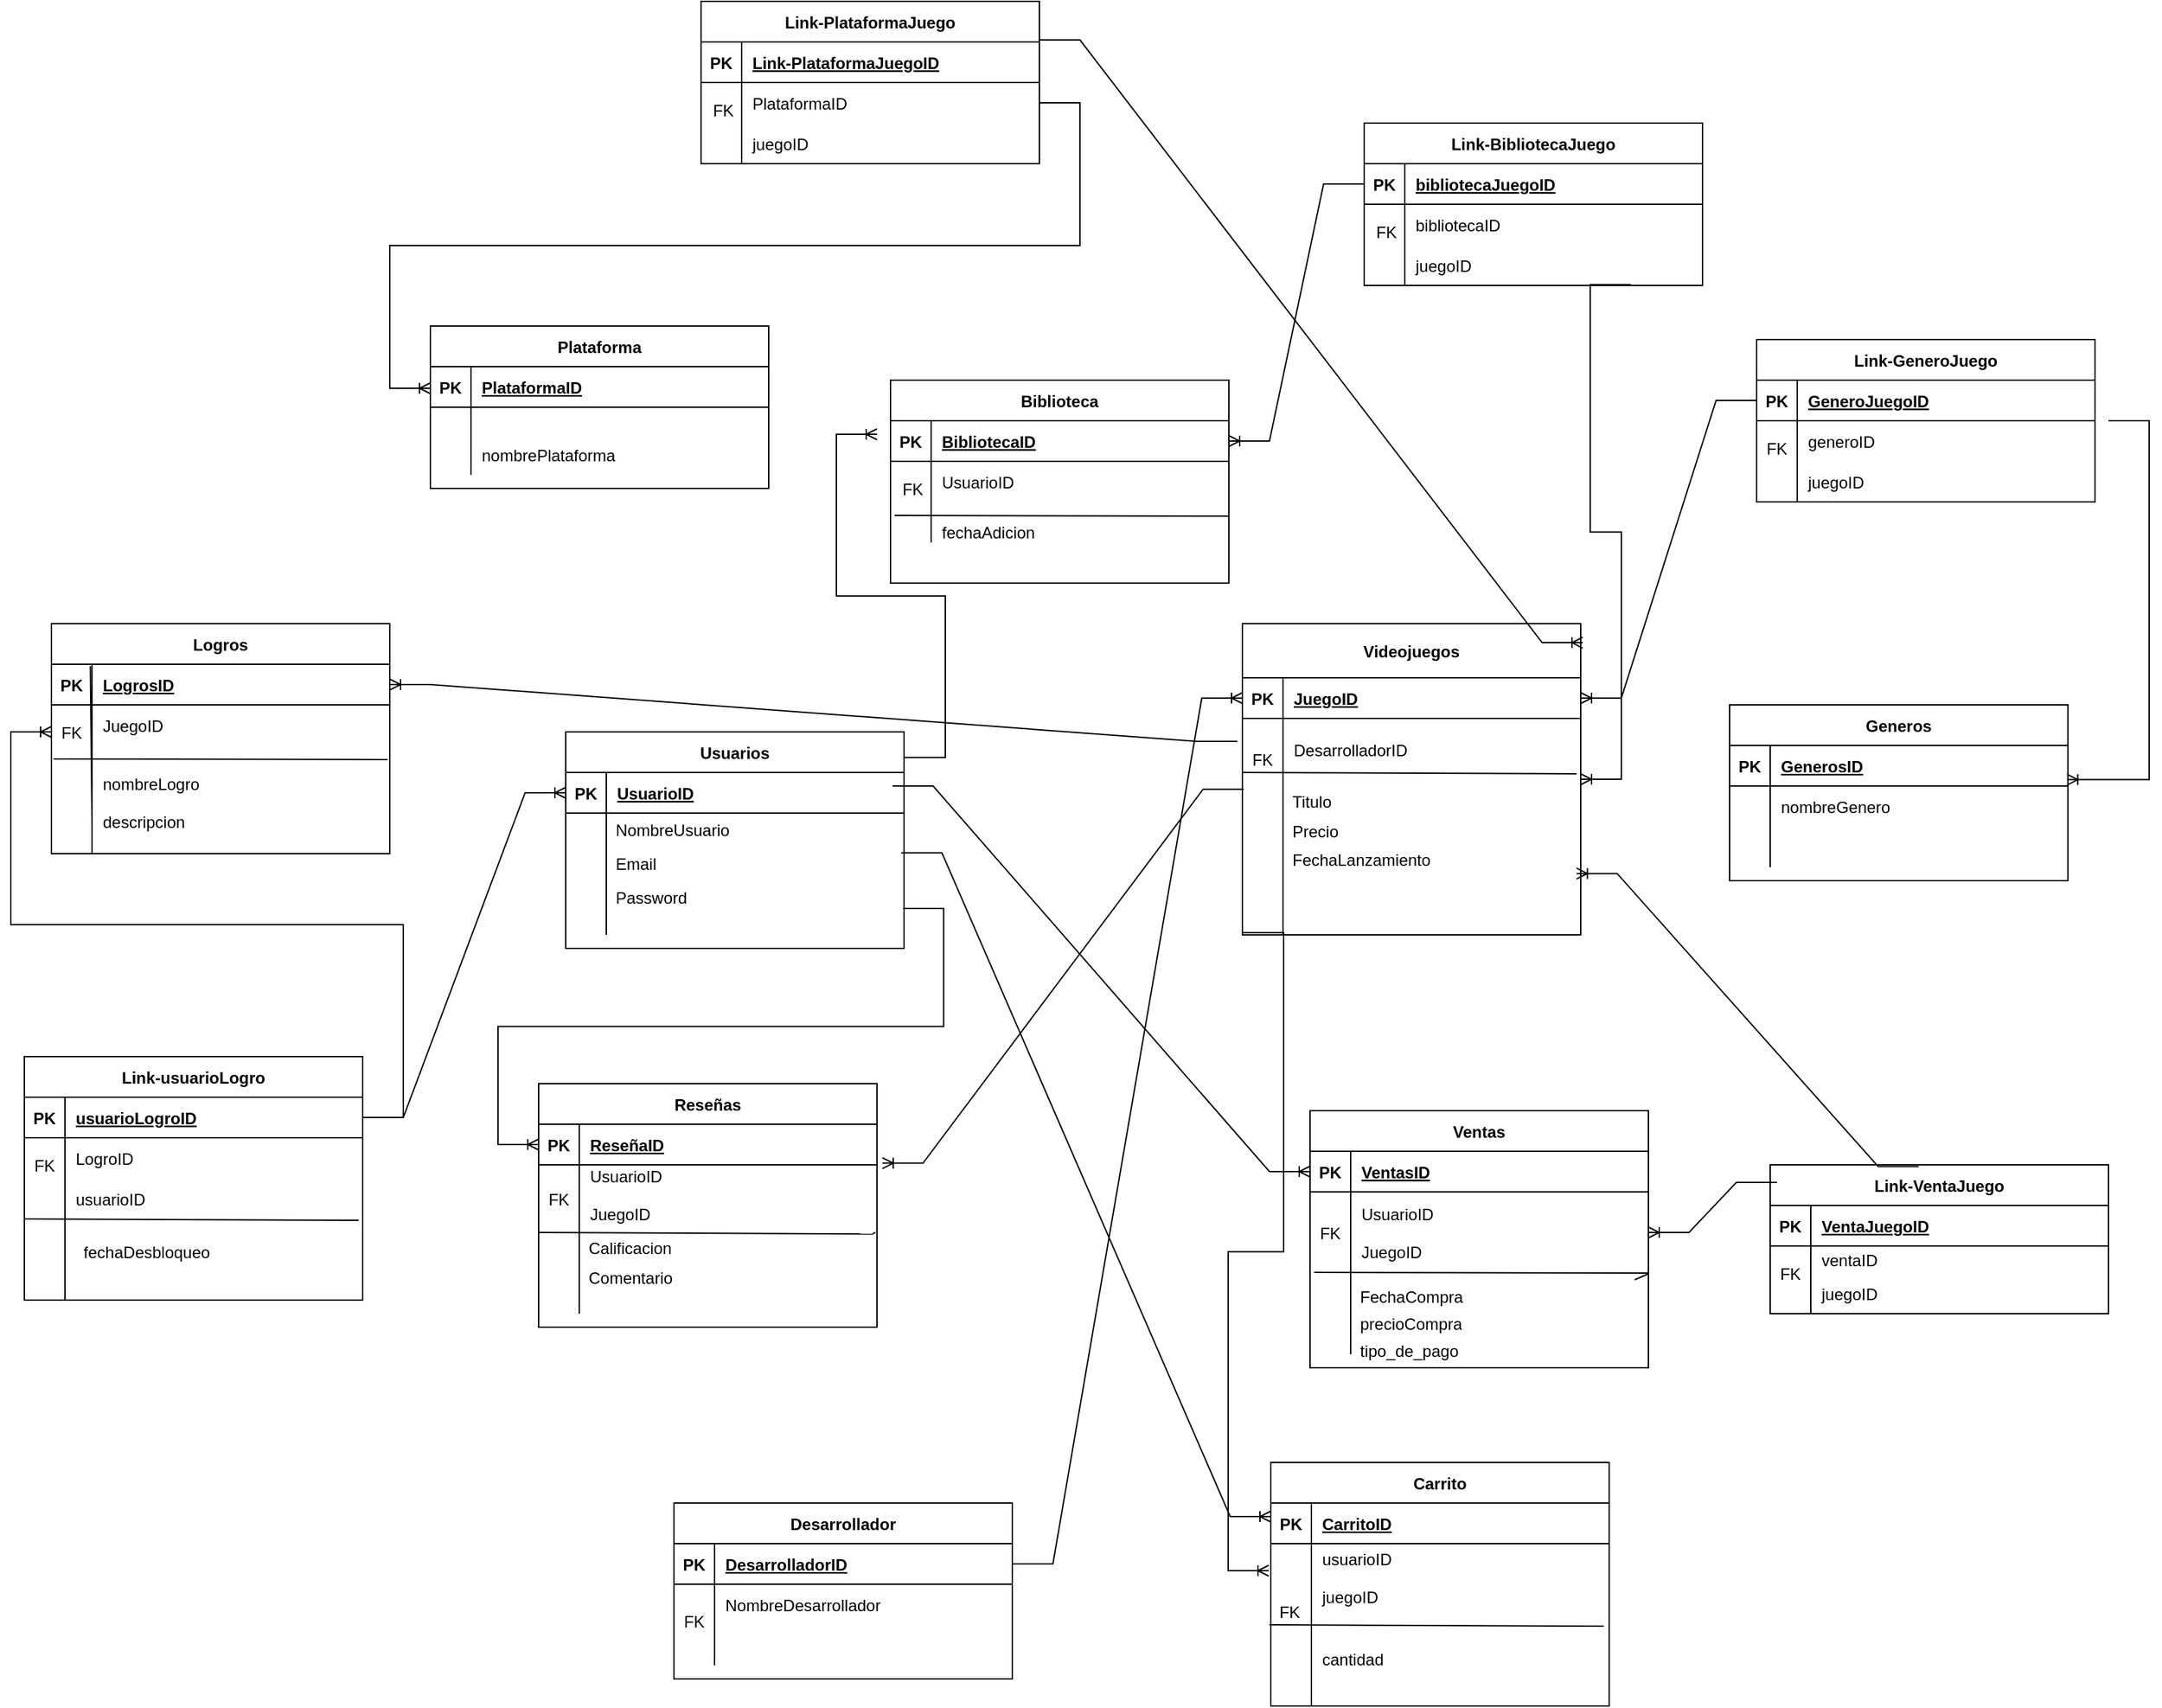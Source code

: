 <mxfile version="24.7.17">
  <diagram id="R2lEEEUBdFMjLlhIrx00" name="Page-1">
    <mxGraphModel dx="3241" dy="2363" grid="1" gridSize="10" guides="1" tooltips="1" connect="1" arrows="1" fold="1" page="1" pageScale="1" pageWidth="850" pageHeight="1100" math="0" shadow="0" extFonts="Permanent Marker^https://fonts.googleapis.com/css?family=Permanent+Marker">
      <root>
        <mxCell id="0" />
        <mxCell id="1" parent="0" />
        <mxCell id="C-vyLk0tnHw3VtMMgP7b-2" value="Videojuegos" style="shape=table;startSize=40;container=1;collapsible=1;childLayout=tableLayout;fixedRows=1;rowLines=0;fontStyle=1;align=center;resizeLast=1;" parent="1" vertex="1">
          <mxGeometry x="540" y="20" width="250" height="230" as="geometry" />
        </mxCell>
        <mxCell id="C-vyLk0tnHw3VtMMgP7b-3" value="" style="shape=partialRectangle;collapsible=0;dropTarget=0;pointerEvents=0;fillColor=none;points=[[0,0.5],[1,0.5]];portConstraint=eastwest;top=0;left=0;right=0;bottom=1;" parent="C-vyLk0tnHw3VtMMgP7b-2" vertex="1">
          <mxGeometry y="40" width="250" height="30" as="geometry" />
        </mxCell>
        <mxCell id="C-vyLk0tnHw3VtMMgP7b-4" value="PK" style="shape=partialRectangle;overflow=hidden;connectable=0;fillColor=none;top=0;left=0;bottom=0;right=0;fontStyle=1;" parent="C-vyLk0tnHw3VtMMgP7b-3" vertex="1">
          <mxGeometry width="30" height="30" as="geometry">
            <mxRectangle width="30" height="30" as="alternateBounds" />
          </mxGeometry>
        </mxCell>
        <mxCell id="C-vyLk0tnHw3VtMMgP7b-5" value="JuegoID" style="shape=partialRectangle;overflow=hidden;connectable=0;fillColor=none;top=0;left=0;bottom=0;right=0;align=left;spacingLeft=6;fontStyle=5;" parent="C-vyLk0tnHw3VtMMgP7b-3" vertex="1">
          <mxGeometry x="30" width="220" height="30" as="geometry">
            <mxRectangle width="220" height="30" as="alternateBounds" />
          </mxGeometry>
        </mxCell>
        <mxCell id="C-vyLk0tnHw3VtMMgP7b-6" value="" style="shape=partialRectangle;collapsible=0;dropTarget=0;pointerEvents=0;fillColor=none;points=[[0,0.5],[1,0.5]];portConstraint=eastwest;top=0;left=0;right=0;bottom=0;" parent="C-vyLk0tnHw3VtMMgP7b-2" vertex="1">
          <mxGeometry y="70" width="250" height="60" as="geometry" />
        </mxCell>
        <mxCell id="C-vyLk0tnHw3VtMMgP7b-7" value="FK" style="shape=partialRectangle;overflow=hidden;connectable=0;fillColor=none;top=0;left=0;bottom=0;right=0;" parent="C-vyLk0tnHw3VtMMgP7b-6" vertex="1">
          <mxGeometry width="30" height="60" as="geometry">
            <mxRectangle width="30" height="60" as="alternateBounds" />
          </mxGeometry>
        </mxCell>
        <mxCell id="C-vyLk0tnHw3VtMMgP7b-8" value="DesarrolladorID&#xa;" style="shape=partialRectangle;overflow=hidden;connectable=0;fillColor=none;top=0;left=0;bottom=0;right=0;align=left;spacingLeft=6;" parent="C-vyLk0tnHw3VtMMgP7b-6" vertex="1">
          <mxGeometry x="30" width="220" height="60" as="geometry">
            <mxRectangle width="220" height="60" as="alternateBounds" />
          </mxGeometry>
        </mxCell>
        <mxCell id="C-vyLk0tnHw3VtMMgP7b-9" value="" style="shape=partialRectangle;collapsible=0;dropTarget=0;pointerEvents=0;fillColor=none;points=[[0,0.5],[1,0.5]];portConstraint=eastwest;top=0;left=0;right=0;bottom=0;" parent="C-vyLk0tnHw3VtMMgP7b-2" vertex="1">
          <mxGeometry y="130" width="250" height="100" as="geometry" />
        </mxCell>
        <mxCell id="C-vyLk0tnHw3VtMMgP7b-10" value="" style="shape=partialRectangle;overflow=hidden;connectable=0;fillColor=none;top=0;left=0;bottom=0;right=0;" parent="C-vyLk0tnHw3VtMMgP7b-9" vertex="1">
          <mxGeometry width="30" height="100" as="geometry">
            <mxRectangle width="30" height="100" as="alternateBounds" />
          </mxGeometry>
        </mxCell>
        <mxCell id="C-vyLk0tnHw3VtMMgP7b-11" value="" style="shape=partialRectangle;overflow=hidden;connectable=0;fillColor=none;top=0;left=0;bottom=0;right=0;align=left;spacingLeft=6;" parent="C-vyLk0tnHw3VtMMgP7b-9" vertex="1">
          <mxGeometry x="30" width="220" height="100" as="geometry">
            <mxRectangle width="220" height="100" as="alternateBounds" />
          </mxGeometry>
        </mxCell>
        <mxCell id="C-vyLk0tnHw3VtMMgP7b-13" value="Desarrollador" style="shape=table;startSize=30;container=1;collapsible=1;childLayout=tableLayout;fixedRows=1;rowLines=0;fontStyle=1;align=center;resizeLast=1;" parent="1" vertex="1">
          <mxGeometry x="120" y="670" width="250" height="130" as="geometry" />
        </mxCell>
        <mxCell id="C-vyLk0tnHw3VtMMgP7b-14" value="" style="shape=partialRectangle;collapsible=0;dropTarget=0;pointerEvents=0;fillColor=none;points=[[0,0.5],[1,0.5]];portConstraint=eastwest;top=0;left=0;right=0;bottom=1;" parent="C-vyLk0tnHw3VtMMgP7b-13" vertex="1">
          <mxGeometry y="30" width="250" height="30" as="geometry" />
        </mxCell>
        <mxCell id="C-vyLk0tnHw3VtMMgP7b-15" value="PK" style="shape=partialRectangle;overflow=hidden;connectable=0;fillColor=none;top=0;left=0;bottom=0;right=0;fontStyle=1;" parent="C-vyLk0tnHw3VtMMgP7b-14" vertex="1">
          <mxGeometry width="30" height="30" as="geometry">
            <mxRectangle width="30" height="30" as="alternateBounds" />
          </mxGeometry>
        </mxCell>
        <mxCell id="C-vyLk0tnHw3VtMMgP7b-16" value="DesarrolladorID" style="shape=partialRectangle;overflow=hidden;connectable=0;fillColor=none;top=0;left=0;bottom=0;right=0;align=left;spacingLeft=6;fontStyle=5;" parent="C-vyLk0tnHw3VtMMgP7b-14" vertex="1">
          <mxGeometry x="30" width="220" height="30" as="geometry">
            <mxRectangle width="220" height="30" as="alternateBounds" />
          </mxGeometry>
        </mxCell>
        <mxCell id="C-vyLk0tnHw3VtMMgP7b-17" value="" style="shape=partialRectangle;collapsible=0;dropTarget=0;pointerEvents=0;fillColor=none;points=[[0,0.5],[1,0.5]];portConstraint=eastwest;top=0;left=0;right=0;bottom=0;" parent="C-vyLk0tnHw3VtMMgP7b-13" vertex="1">
          <mxGeometry y="60" width="250" height="30" as="geometry" />
        </mxCell>
        <mxCell id="C-vyLk0tnHw3VtMMgP7b-18" value="" style="shape=partialRectangle;overflow=hidden;connectable=0;fillColor=none;top=0;left=0;bottom=0;right=0;" parent="C-vyLk0tnHw3VtMMgP7b-17" vertex="1">
          <mxGeometry width="30" height="30" as="geometry">
            <mxRectangle width="30" height="30" as="alternateBounds" />
          </mxGeometry>
        </mxCell>
        <mxCell id="C-vyLk0tnHw3VtMMgP7b-19" value="NombreDesarrollador" style="shape=partialRectangle;overflow=hidden;connectable=0;fillColor=none;top=0;left=0;bottom=0;right=0;align=left;spacingLeft=6;" parent="C-vyLk0tnHw3VtMMgP7b-17" vertex="1">
          <mxGeometry x="30" width="220" height="30" as="geometry">
            <mxRectangle width="220" height="30" as="alternateBounds" />
          </mxGeometry>
        </mxCell>
        <mxCell id="C-vyLk0tnHw3VtMMgP7b-20" value="" style="shape=partialRectangle;collapsible=0;dropTarget=0;pointerEvents=0;fillColor=none;points=[[0,0.5],[1,0.5]];portConstraint=eastwest;top=0;left=0;right=0;bottom=0;" parent="C-vyLk0tnHw3VtMMgP7b-13" vertex="1">
          <mxGeometry y="90" width="250" height="30" as="geometry" />
        </mxCell>
        <mxCell id="C-vyLk0tnHw3VtMMgP7b-21" value="" style="shape=partialRectangle;overflow=hidden;connectable=0;fillColor=none;top=0;left=0;bottom=0;right=0;" parent="C-vyLk0tnHw3VtMMgP7b-20" vertex="1">
          <mxGeometry width="30" height="30" as="geometry">
            <mxRectangle width="30" height="30" as="alternateBounds" />
          </mxGeometry>
        </mxCell>
        <mxCell id="C-vyLk0tnHw3VtMMgP7b-22" value="" style="shape=partialRectangle;overflow=hidden;connectable=0;fillColor=none;top=0;left=0;bottom=0;right=0;align=left;spacingLeft=6;" parent="C-vyLk0tnHw3VtMMgP7b-20" vertex="1">
          <mxGeometry x="30" width="220" height="30" as="geometry">
            <mxRectangle width="220" height="30" as="alternateBounds" />
          </mxGeometry>
        </mxCell>
        <mxCell id="C-vyLk0tnHw3VtMMgP7b-23" value="Usuarios" style="shape=table;startSize=30;container=1;collapsible=1;childLayout=tableLayout;fixedRows=1;rowLines=0;fontStyle=1;align=center;resizeLast=1;" parent="1" vertex="1">
          <mxGeometry x="40" y="100" width="250" height="160" as="geometry" />
        </mxCell>
        <mxCell id="C-vyLk0tnHw3VtMMgP7b-24" value="" style="shape=partialRectangle;collapsible=0;dropTarget=0;pointerEvents=0;fillColor=none;points=[[0,0.5],[1,0.5]];portConstraint=eastwest;top=0;left=0;right=0;bottom=1;" parent="C-vyLk0tnHw3VtMMgP7b-23" vertex="1">
          <mxGeometry y="30" width="250" height="30" as="geometry" />
        </mxCell>
        <mxCell id="C-vyLk0tnHw3VtMMgP7b-25" value="PK" style="shape=partialRectangle;overflow=hidden;connectable=0;fillColor=none;top=0;left=0;bottom=0;right=0;fontStyle=1;" parent="C-vyLk0tnHw3VtMMgP7b-24" vertex="1">
          <mxGeometry width="30" height="30" as="geometry">
            <mxRectangle width="30" height="30" as="alternateBounds" />
          </mxGeometry>
        </mxCell>
        <mxCell id="C-vyLk0tnHw3VtMMgP7b-26" value="UsuarioID" style="shape=partialRectangle;overflow=hidden;connectable=0;fillColor=none;top=0;left=0;bottom=0;right=0;align=left;spacingLeft=6;fontStyle=5;" parent="C-vyLk0tnHw3VtMMgP7b-24" vertex="1">
          <mxGeometry x="30" width="220" height="30" as="geometry">
            <mxRectangle width="220" height="30" as="alternateBounds" />
          </mxGeometry>
        </mxCell>
        <mxCell id="C-vyLk0tnHw3VtMMgP7b-27" value="" style="shape=partialRectangle;collapsible=0;dropTarget=0;pointerEvents=0;fillColor=none;points=[[0,0.5],[1,0.5]];portConstraint=eastwest;top=0;left=0;right=0;bottom=0;" parent="C-vyLk0tnHw3VtMMgP7b-23" vertex="1">
          <mxGeometry y="60" width="250" height="90" as="geometry" />
        </mxCell>
        <mxCell id="C-vyLk0tnHw3VtMMgP7b-28" value="" style="shape=partialRectangle;overflow=hidden;connectable=0;fillColor=none;top=0;left=0;bottom=0;right=0;" parent="C-vyLk0tnHw3VtMMgP7b-27" vertex="1">
          <mxGeometry width="30" height="90" as="geometry">
            <mxRectangle width="30" height="90" as="alternateBounds" />
          </mxGeometry>
        </mxCell>
        <mxCell id="C-vyLk0tnHw3VtMMgP7b-29" value="" style="shape=partialRectangle;overflow=hidden;connectable=0;fillColor=none;top=0;left=0;bottom=0;right=0;align=left;spacingLeft=6;" parent="C-vyLk0tnHw3VtMMgP7b-27" vertex="1">
          <mxGeometry x="30" width="220" height="90" as="geometry">
            <mxRectangle width="220" height="90" as="alternateBounds" />
          </mxGeometry>
        </mxCell>
        <mxCell id="dkNNIZ_GBS9s7DDbXh5w-2" value="Reseñas" style="shape=table;startSize=30;container=1;collapsible=1;childLayout=tableLayout;fixedRows=1;rowLines=0;fontStyle=1;align=center;resizeLast=1;" parent="1" vertex="1">
          <mxGeometry x="20" y="360" width="250" height="180" as="geometry" />
        </mxCell>
        <mxCell id="dkNNIZ_GBS9s7DDbXh5w-3" value="" style="shape=partialRectangle;collapsible=0;dropTarget=0;pointerEvents=0;fillColor=none;points=[[0,0.5],[1,0.5]];portConstraint=eastwest;top=0;left=0;right=0;bottom=1;" parent="dkNNIZ_GBS9s7DDbXh5w-2" vertex="1">
          <mxGeometry y="30" width="250" height="30" as="geometry" />
        </mxCell>
        <mxCell id="dkNNIZ_GBS9s7DDbXh5w-4" value="PK" style="shape=partialRectangle;overflow=hidden;connectable=0;fillColor=none;top=0;left=0;bottom=0;right=0;fontStyle=1;" parent="dkNNIZ_GBS9s7DDbXh5w-3" vertex="1">
          <mxGeometry width="30" height="30" as="geometry">
            <mxRectangle width="30" height="30" as="alternateBounds" />
          </mxGeometry>
        </mxCell>
        <mxCell id="dkNNIZ_GBS9s7DDbXh5w-5" value="ReseñaID" style="shape=partialRectangle;overflow=hidden;connectable=0;fillColor=none;top=0;left=0;bottom=0;right=0;align=left;spacingLeft=6;fontStyle=5;" parent="dkNNIZ_GBS9s7DDbXh5w-3" vertex="1">
          <mxGeometry x="30" width="220" height="30" as="geometry">
            <mxRectangle width="220" height="30" as="alternateBounds" />
          </mxGeometry>
        </mxCell>
        <mxCell id="dkNNIZ_GBS9s7DDbXh5w-6" value="" style="shape=partialRectangle;collapsible=0;dropTarget=0;pointerEvents=0;fillColor=none;points=[[0,0.5],[1,0.5]];portConstraint=eastwest;top=0;left=0;right=0;bottom=0;" parent="dkNNIZ_GBS9s7DDbXh5w-2" vertex="1">
          <mxGeometry y="60" width="250" height="50" as="geometry" />
        </mxCell>
        <mxCell id="dkNNIZ_GBS9s7DDbXh5w-7" value="FK" style="shape=partialRectangle;overflow=hidden;connectable=0;fillColor=none;top=0;left=0;bottom=0;right=0;" parent="dkNNIZ_GBS9s7DDbXh5w-6" vertex="1">
          <mxGeometry width="30" height="50" as="geometry">
            <mxRectangle width="30" height="50" as="alternateBounds" />
          </mxGeometry>
        </mxCell>
        <mxCell id="dkNNIZ_GBS9s7DDbXh5w-8" value="UsuarioID&#xa;&#xa;JuegoID&#xa;" style="shape=partialRectangle;overflow=hidden;connectable=0;fillColor=none;top=0;left=0;bottom=0;right=0;align=left;spacingLeft=6;" parent="dkNNIZ_GBS9s7DDbXh5w-6" vertex="1">
          <mxGeometry x="30" width="220" height="50" as="geometry">
            <mxRectangle width="220" height="50" as="alternateBounds" />
          </mxGeometry>
        </mxCell>
        <mxCell id="dkNNIZ_GBS9s7DDbXh5w-9" value="" style="shape=partialRectangle;collapsible=0;dropTarget=0;pointerEvents=0;fillColor=none;points=[[0,0.5],[1,0.5]];portConstraint=eastwest;top=0;left=0;right=0;bottom=0;" parent="dkNNIZ_GBS9s7DDbXh5w-2" vertex="1">
          <mxGeometry y="110" width="250" height="60" as="geometry" />
        </mxCell>
        <mxCell id="dkNNIZ_GBS9s7DDbXh5w-10" value="" style="shape=partialRectangle;overflow=hidden;connectable=0;fillColor=none;top=0;left=0;bottom=0;right=0;" parent="dkNNIZ_GBS9s7DDbXh5w-9" vertex="1">
          <mxGeometry width="30" height="60" as="geometry">
            <mxRectangle width="30" height="60" as="alternateBounds" />
          </mxGeometry>
        </mxCell>
        <mxCell id="dkNNIZ_GBS9s7DDbXh5w-11" value="" style="shape=partialRectangle;overflow=hidden;connectable=0;fillColor=none;top=0;left=0;bottom=0;right=0;align=left;spacingLeft=6;" parent="dkNNIZ_GBS9s7DDbXh5w-9" vertex="1">
          <mxGeometry x="30" width="220" height="60" as="geometry">
            <mxRectangle width="220" height="60" as="alternateBounds" />
          </mxGeometry>
        </mxCell>
        <mxCell id="dkNNIZ_GBS9s7DDbXh5w-12" value="Ventas" style="shape=table;startSize=30;container=1;collapsible=1;childLayout=tableLayout;fixedRows=1;rowLines=0;fontStyle=1;align=center;resizeLast=1;" parent="1" vertex="1">
          <mxGeometry x="590" y="380" width="250" height="190" as="geometry" />
        </mxCell>
        <mxCell id="dkNNIZ_GBS9s7DDbXh5w-13" value="" style="shape=partialRectangle;collapsible=0;dropTarget=0;pointerEvents=0;fillColor=none;points=[[0,0.5],[1,0.5]];portConstraint=eastwest;top=0;left=0;right=0;bottom=1;" parent="dkNNIZ_GBS9s7DDbXh5w-12" vertex="1">
          <mxGeometry y="30" width="250" height="30" as="geometry" />
        </mxCell>
        <mxCell id="dkNNIZ_GBS9s7DDbXh5w-14" value="PK" style="shape=partialRectangle;overflow=hidden;connectable=0;fillColor=none;top=0;left=0;bottom=0;right=0;fontStyle=1;" parent="dkNNIZ_GBS9s7DDbXh5w-13" vertex="1">
          <mxGeometry width="30" height="30" as="geometry">
            <mxRectangle width="30" height="30" as="alternateBounds" />
          </mxGeometry>
        </mxCell>
        <mxCell id="dkNNIZ_GBS9s7DDbXh5w-15" value="VentasID" style="shape=partialRectangle;overflow=hidden;connectable=0;fillColor=none;top=0;left=0;bottom=0;right=0;align=left;spacingLeft=6;fontStyle=5;" parent="dkNNIZ_GBS9s7DDbXh5w-13" vertex="1">
          <mxGeometry x="30" width="220" height="30" as="geometry">
            <mxRectangle width="220" height="30" as="alternateBounds" />
          </mxGeometry>
        </mxCell>
        <mxCell id="dkNNIZ_GBS9s7DDbXh5w-16" value="" style="shape=partialRectangle;collapsible=0;dropTarget=0;pointerEvents=0;fillColor=none;points=[[0,0.5],[1,0.5]];portConstraint=eastwest;top=0;left=0;right=0;bottom=0;" parent="dkNNIZ_GBS9s7DDbXh5w-12" vertex="1">
          <mxGeometry y="60" width="250" height="60" as="geometry" />
        </mxCell>
        <mxCell id="dkNNIZ_GBS9s7DDbXh5w-17" value="FK" style="shape=partialRectangle;overflow=hidden;connectable=0;fillColor=none;top=0;left=0;bottom=0;right=0;" parent="dkNNIZ_GBS9s7DDbXh5w-16" vertex="1">
          <mxGeometry width="30" height="60" as="geometry">
            <mxRectangle width="30" height="60" as="alternateBounds" />
          </mxGeometry>
        </mxCell>
        <mxCell id="dkNNIZ_GBS9s7DDbXh5w-18" value="UsuarioID&#xa;&#xa;JuegoID" style="shape=partialRectangle;overflow=hidden;connectable=0;fillColor=none;top=0;left=0;bottom=0;right=0;align=left;spacingLeft=6;" parent="dkNNIZ_GBS9s7DDbXh5w-16" vertex="1">
          <mxGeometry x="30" width="220" height="60" as="geometry">
            <mxRectangle width="220" height="60" as="alternateBounds" />
          </mxGeometry>
        </mxCell>
        <mxCell id="dkNNIZ_GBS9s7DDbXh5w-19" value="" style="shape=partialRectangle;collapsible=0;dropTarget=0;pointerEvents=0;fillColor=none;points=[[0,0.5],[1,0.5]];portConstraint=eastwest;top=0;left=0;right=0;bottom=0;" parent="dkNNIZ_GBS9s7DDbXh5w-12" vertex="1">
          <mxGeometry y="120" width="250" height="60" as="geometry" />
        </mxCell>
        <mxCell id="dkNNIZ_GBS9s7DDbXh5w-20" value="" style="shape=partialRectangle;overflow=hidden;connectable=0;fillColor=none;top=0;left=0;bottom=0;right=0;" parent="dkNNIZ_GBS9s7DDbXh5w-19" vertex="1">
          <mxGeometry width="30" height="60" as="geometry">
            <mxRectangle width="30" height="60" as="alternateBounds" />
          </mxGeometry>
        </mxCell>
        <mxCell id="dkNNIZ_GBS9s7DDbXh5w-21" value="" style="shape=partialRectangle;overflow=hidden;connectable=0;fillColor=none;top=0;left=0;bottom=0;right=0;align=left;spacingLeft=6;" parent="dkNNIZ_GBS9s7DDbXh5w-19" vertex="1">
          <mxGeometry x="30" width="220" height="60" as="geometry">
            <mxRectangle width="220" height="60" as="alternateBounds" />
          </mxGeometry>
        </mxCell>
        <mxCell id="dkNNIZ_GBS9s7DDbXh5w-24" value="" style="shape=table;startSize=0;container=1;collapsible=0;childLayout=tableLayout;fontSize=11;fillColor=none;strokeColor=none;" parent="1" vertex="1">
          <mxGeometry x="70" y="160" width="210" height="100" as="geometry" />
        </mxCell>
        <mxCell id="dkNNIZ_GBS9s7DDbXh5w-25" value="" style="shape=tableRow;horizontal=0;startSize=0;swimlaneHead=0;swimlaneBody=0;strokeColor=inherit;top=0;left=0;bottom=0;right=0;collapsible=0;dropTarget=0;fillColor=none;points=[[0,0.5],[1,0.5]];portConstraint=eastwest;fontSize=16;" parent="dkNNIZ_GBS9s7DDbXh5w-24" vertex="1">
          <mxGeometry width="210" height="25" as="geometry" />
        </mxCell>
        <mxCell id="dkNNIZ_GBS9s7DDbXh5w-26" value="NombreUsuario" style="shape=partialRectangle;html=1;whiteSpace=wrap;connectable=0;strokeColor=inherit;overflow=hidden;fillColor=none;top=0;left=0;bottom=0;right=0;pointerEvents=1;fontSize=12;align=left;spacingLeft=5;" parent="dkNNIZ_GBS9s7DDbXh5w-25" vertex="1">
          <mxGeometry width="210" height="25" as="geometry">
            <mxRectangle width="210" height="25" as="alternateBounds" />
          </mxGeometry>
        </mxCell>
        <mxCell id="dkNNIZ_GBS9s7DDbXh5w-27" value="" style="shape=tableRow;horizontal=0;startSize=0;swimlaneHead=0;swimlaneBody=0;strokeColor=inherit;top=0;left=0;bottom=0;right=0;collapsible=0;dropTarget=0;fillColor=none;points=[[0,0.5],[1,0.5]];portConstraint=eastwest;fontSize=16;" parent="dkNNIZ_GBS9s7DDbXh5w-24" vertex="1">
          <mxGeometry y="25" width="210" height="25" as="geometry" />
        </mxCell>
        <mxCell id="dkNNIZ_GBS9s7DDbXh5w-28" value="Email" style="shape=partialRectangle;html=1;whiteSpace=wrap;connectable=0;strokeColor=inherit;overflow=hidden;fillColor=none;top=0;left=0;bottom=0;right=0;pointerEvents=1;fontSize=12;align=left;spacingLeft=5;" parent="dkNNIZ_GBS9s7DDbXh5w-27" vertex="1">
          <mxGeometry width="210" height="25" as="geometry">
            <mxRectangle width="210" height="25" as="alternateBounds" />
          </mxGeometry>
        </mxCell>
        <mxCell id="dkNNIZ_GBS9s7DDbXh5w-29" value="" style="shape=tableRow;horizontal=0;startSize=0;swimlaneHead=0;swimlaneBody=0;strokeColor=inherit;top=0;left=0;bottom=0;right=0;collapsible=0;dropTarget=0;fillColor=none;points=[[0,0.5],[1,0.5]];portConstraint=eastwest;fontSize=16;" parent="dkNNIZ_GBS9s7DDbXh5w-24" vertex="1">
          <mxGeometry y="50" width="210" height="25" as="geometry" />
        </mxCell>
        <mxCell id="dkNNIZ_GBS9s7DDbXh5w-30" value="Password" style="shape=partialRectangle;html=1;whiteSpace=wrap;connectable=0;strokeColor=inherit;overflow=hidden;fillColor=none;top=0;left=0;bottom=0;right=0;pointerEvents=1;fontSize=12;align=left;spacingLeft=5;" parent="dkNNIZ_GBS9s7DDbXh5w-29" vertex="1">
          <mxGeometry width="210" height="25" as="geometry">
            <mxRectangle width="210" height="25" as="alternateBounds" />
          </mxGeometry>
        </mxCell>
        <mxCell id="dkNNIZ_GBS9s7DDbXh5w-31" style="shape=tableRow;horizontal=0;startSize=0;swimlaneHead=0;swimlaneBody=0;strokeColor=inherit;top=0;left=0;bottom=0;right=0;collapsible=0;dropTarget=0;fillColor=none;points=[[0,0.5],[1,0.5]];portConstraint=eastwest;fontSize=16;" parent="dkNNIZ_GBS9s7DDbXh5w-24" vertex="1">
          <mxGeometry y="75" width="210" height="25" as="geometry" />
        </mxCell>
        <mxCell id="dkNNIZ_GBS9s7DDbXh5w-32" value="" style="shape=partialRectangle;html=1;whiteSpace=wrap;connectable=0;strokeColor=inherit;overflow=hidden;fillColor=none;top=0;left=0;bottom=0;right=0;pointerEvents=1;fontSize=12;align=left;spacingLeft=5;" parent="dkNNIZ_GBS9s7DDbXh5w-31" vertex="1">
          <mxGeometry width="210" height="25" as="geometry">
            <mxRectangle width="210" height="25" as="alternateBounds" />
          </mxGeometry>
        </mxCell>
        <mxCell id="dkNNIZ_GBS9s7DDbXh5w-33" value="" style="endArrow=none;html=1;rounded=0;entryX=0.988;entryY=0.013;entryDx=0;entryDy=0;entryPerimeter=0;" parent="1" source="dkNNIZ_GBS9s7DDbXh5w-34" target="dkNNIZ_GBS9s7DDbXh5w-9" edge="1">
          <mxGeometry width="50" height="50" relative="1" as="geometry">
            <mxPoint x="20" y="470" as="sourcePoint" />
            <mxPoint x="70" y="420" as="targetPoint" />
          </mxGeometry>
        </mxCell>
        <mxCell id="dkNNIZ_GBS9s7DDbXh5w-43" value="" style="endArrow=none;html=1;rounded=0;entryX=0.988;entryY=0.013;entryDx=0;entryDy=0;entryPerimeter=0;" parent="1" target="dkNNIZ_GBS9s7DDbXh5w-34" edge="1">
          <mxGeometry width="50" height="50" relative="1" as="geometry">
            <mxPoint x="20" y="470" as="sourcePoint" />
            <mxPoint x="267" y="471" as="targetPoint" />
          </mxGeometry>
        </mxCell>
        <mxCell id="dkNNIZ_GBS9s7DDbXh5w-34" value="" style="shape=table;startSize=0;container=1;collapsible=0;childLayout=tableLayout;fontSize=11;fillColor=none;strokeColor=none;" parent="1" vertex="1">
          <mxGeometry x="50" y="470" width="220" height="88" as="geometry" />
        </mxCell>
        <mxCell id="dkNNIZ_GBS9s7DDbXh5w-35" value="" style="shape=tableRow;horizontal=0;startSize=0;swimlaneHead=0;swimlaneBody=0;strokeColor=inherit;top=0;left=0;bottom=0;right=0;collapsible=0;dropTarget=0;fillColor=none;points=[[0,0.5],[1,0.5]];portConstraint=eastwest;fontSize=16;" parent="dkNNIZ_GBS9s7DDbXh5w-34" vertex="1">
          <mxGeometry width="220" height="23" as="geometry" />
        </mxCell>
        <mxCell id="dkNNIZ_GBS9s7DDbXh5w-36" value="Calificacion" style="shape=partialRectangle;html=1;whiteSpace=wrap;connectable=0;strokeColor=inherit;overflow=hidden;fillColor=none;top=0;left=0;bottom=0;right=0;pointerEvents=1;fontSize=12;align=left;spacingLeft=5;" parent="dkNNIZ_GBS9s7DDbXh5w-35" vertex="1">
          <mxGeometry width="220" height="23" as="geometry">
            <mxRectangle width="220" height="23" as="alternateBounds" />
          </mxGeometry>
        </mxCell>
        <mxCell id="dkNNIZ_GBS9s7DDbXh5w-37" value="" style="shape=tableRow;horizontal=0;startSize=0;swimlaneHead=0;swimlaneBody=0;strokeColor=inherit;top=0;left=0;bottom=0;right=0;collapsible=0;dropTarget=0;fillColor=none;points=[[0,0.5],[1,0.5]];portConstraint=eastwest;fontSize=16;" parent="dkNNIZ_GBS9s7DDbXh5w-34" vertex="1">
          <mxGeometry y="23" width="220" height="22" as="geometry" />
        </mxCell>
        <mxCell id="dkNNIZ_GBS9s7DDbXh5w-38" value="Comentario" style="shape=partialRectangle;html=1;whiteSpace=wrap;connectable=0;strokeColor=inherit;overflow=hidden;fillColor=none;top=0;left=0;bottom=0;right=0;pointerEvents=1;fontSize=12;align=left;spacingLeft=5;" parent="dkNNIZ_GBS9s7DDbXh5w-37" vertex="1">
          <mxGeometry width="220" height="22" as="geometry">
            <mxRectangle width="220" height="22" as="alternateBounds" />
          </mxGeometry>
        </mxCell>
        <mxCell id="dkNNIZ_GBS9s7DDbXh5w-39" value="" style="shape=tableRow;horizontal=0;startSize=0;swimlaneHead=0;swimlaneBody=0;strokeColor=inherit;top=0;left=0;bottom=0;right=0;collapsible=0;dropTarget=0;fillColor=none;points=[[0,0.5],[1,0.5]];portConstraint=eastwest;fontSize=16;" parent="dkNNIZ_GBS9s7DDbXh5w-34" vertex="1">
          <mxGeometry y="45" width="220" height="23" as="geometry" />
        </mxCell>
        <mxCell id="dkNNIZ_GBS9s7DDbXh5w-40" value="" style="shape=partialRectangle;html=1;whiteSpace=wrap;connectable=0;strokeColor=inherit;overflow=hidden;fillColor=none;top=0;left=0;bottom=0;right=0;pointerEvents=1;fontSize=12;align=left;spacingLeft=5;" parent="dkNNIZ_GBS9s7DDbXh5w-39" vertex="1">
          <mxGeometry width="220" height="23" as="geometry">
            <mxRectangle width="220" height="23" as="alternateBounds" />
          </mxGeometry>
        </mxCell>
        <mxCell id="dkNNIZ_GBS9s7DDbXh5w-41" style="shape=tableRow;horizontal=0;startSize=0;swimlaneHead=0;swimlaneBody=0;strokeColor=inherit;top=0;left=0;bottom=0;right=0;collapsible=0;dropTarget=0;fillColor=none;points=[[0,0.5],[1,0.5]];portConstraint=eastwest;fontSize=16;" parent="dkNNIZ_GBS9s7DDbXh5w-34" vertex="1">
          <mxGeometry y="68" width="220" height="20" as="geometry" />
        </mxCell>
        <mxCell id="dkNNIZ_GBS9s7DDbXh5w-42" value="" style="shape=partialRectangle;html=1;whiteSpace=wrap;connectable=0;strokeColor=inherit;overflow=hidden;fillColor=none;top=0;left=0;bottom=0;right=0;pointerEvents=1;fontSize=12;align=left;spacingLeft=5;" parent="dkNNIZ_GBS9s7DDbXh5w-41" vertex="1">
          <mxGeometry width="220" height="20" as="geometry">
            <mxRectangle width="220" height="20" as="alternateBounds" />
          </mxGeometry>
        </mxCell>
        <mxCell id="dkNNIZ_GBS9s7DDbXh5w-44" value="" style="endArrow=none;html=1;rounded=0;entryX=0.988;entryY=0.013;entryDx=0;entryDy=0;entryPerimeter=0;" parent="1" source="dkNNIZ_GBS9s7DDbXh5w-45" edge="1">
          <mxGeometry width="50" height="50" relative="1" as="geometry">
            <mxPoint x="593" y="499.5" as="sourcePoint" />
            <mxPoint x="840" y="500.5" as="targetPoint" />
          </mxGeometry>
        </mxCell>
        <mxCell id="dkNNIZ_GBS9s7DDbXh5w-54" value="" style="endArrow=none;html=1;rounded=0;" parent="1" edge="1">
          <mxGeometry width="50" height="50" relative="1" as="geometry">
            <mxPoint x="593" y="499.5" as="sourcePoint" />
            <mxPoint x="840" y="500" as="targetPoint" />
          </mxGeometry>
        </mxCell>
        <mxCell id="dkNNIZ_GBS9s7DDbXh5w-45" value="" style="shape=table;startSize=0;container=1;collapsible=0;childLayout=tableLayout;fontSize=11;fillColor=none;strokeColor=none;" parent="1" vertex="1">
          <mxGeometry x="620" y="505" width="220" height="89" as="geometry" />
        </mxCell>
        <mxCell id="dkNNIZ_GBS9s7DDbXh5w-46" value="" style="shape=tableRow;horizontal=0;startSize=0;swimlaneHead=0;swimlaneBody=0;strokeColor=inherit;top=0;left=0;bottom=0;right=0;collapsible=0;dropTarget=0;fillColor=none;points=[[0,0.5],[1,0.5]];portConstraint=eastwest;fontSize=16;" parent="dkNNIZ_GBS9s7DDbXh5w-45" vertex="1">
          <mxGeometry width="220" height="25" as="geometry" />
        </mxCell>
        <mxCell id="dkNNIZ_GBS9s7DDbXh5w-47" value="FechaCompra" style="shape=partialRectangle;html=1;whiteSpace=wrap;connectable=0;strokeColor=inherit;overflow=hidden;fillColor=none;top=0;left=0;bottom=0;right=0;pointerEvents=1;fontSize=12;align=left;spacingLeft=5;" parent="dkNNIZ_GBS9s7DDbXh5w-46" vertex="1">
          <mxGeometry width="220" height="25" as="geometry">
            <mxRectangle width="220" height="25" as="alternateBounds" />
          </mxGeometry>
        </mxCell>
        <mxCell id="dkNNIZ_GBS9s7DDbXh5w-48" value="" style="shape=tableRow;horizontal=0;startSize=0;swimlaneHead=0;swimlaneBody=0;strokeColor=inherit;top=0;left=0;bottom=0;right=0;collapsible=0;dropTarget=0;fillColor=none;points=[[0,0.5],[1,0.5]];portConstraint=eastwest;fontSize=16;" parent="dkNNIZ_GBS9s7DDbXh5w-45" vertex="1">
          <mxGeometry y="25" width="220" height="22" as="geometry" />
        </mxCell>
        <mxCell id="dkNNIZ_GBS9s7DDbXh5w-49" value="" style="shape=partialRectangle;html=1;whiteSpace=wrap;connectable=0;strokeColor=inherit;overflow=hidden;fillColor=none;top=0;left=0;bottom=0;right=0;pointerEvents=1;fontSize=12;align=left;spacingLeft=5;" parent="dkNNIZ_GBS9s7DDbXh5w-48" vertex="1">
          <mxGeometry width="220" height="22" as="geometry">
            <mxRectangle width="220" height="22" as="alternateBounds" />
          </mxGeometry>
        </mxCell>
        <mxCell id="dkNNIZ_GBS9s7DDbXh5w-50" value="" style="shape=tableRow;horizontal=0;startSize=0;swimlaneHead=0;swimlaneBody=0;strokeColor=inherit;top=0;left=0;bottom=0;right=0;collapsible=0;dropTarget=0;fillColor=none;points=[[0,0.5],[1,0.5]];portConstraint=eastwest;fontSize=16;" parent="dkNNIZ_GBS9s7DDbXh5w-45" vertex="1">
          <mxGeometry y="47" width="220" height="20" as="geometry" />
        </mxCell>
        <mxCell id="dkNNIZ_GBS9s7DDbXh5w-51" value="" style="shape=partialRectangle;html=1;whiteSpace=wrap;connectable=0;strokeColor=inherit;overflow=hidden;fillColor=none;top=0;left=0;bottom=0;right=0;pointerEvents=1;fontSize=12;align=left;spacingLeft=5;" parent="dkNNIZ_GBS9s7DDbXh5w-50" vertex="1">
          <mxGeometry width="220" height="20" as="geometry">
            <mxRectangle width="220" height="20" as="alternateBounds" />
          </mxGeometry>
        </mxCell>
        <mxCell id="dkNNIZ_GBS9s7DDbXh5w-52" style="shape=tableRow;horizontal=0;startSize=0;swimlaneHead=0;swimlaneBody=0;strokeColor=inherit;top=0;left=0;bottom=0;right=0;collapsible=0;dropTarget=0;fillColor=none;points=[[0,0.5],[1,0.5]];portConstraint=eastwest;fontSize=16;" parent="dkNNIZ_GBS9s7DDbXh5w-45" vertex="1">
          <mxGeometry y="67" width="220" height="22" as="geometry" />
        </mxCell>
        <mxCell id="dkNNIZ_GBS9s7DDbXh5w-53" value="" style="shape=partialRectangle;html=1;whiteSpace=wrap;connectable=0;strokeColor=inherit;overflow=hidden;fillColor=none;top=0;left=0;bottom=0;right=0;pointerEvents=1;fontSize=12;align=left;spacingLeft=5;" parent="dkNNIZ_GBS9s7DDbXh5w-52" vertex="1">
          <mxGeometry width="220" height="22" as="geometry">
            <mxRectangle width="220" height="22" as="alternateBounds" />
          </mxGeometry>
        </mxCell>
        <mxCell id="dkNNIZ_GBS9s7DDbXh5w-55" value="" style="endArrow=none;html=1;rounded=0;entryX=0.988;entryY=0.013;entryDx=0;entryDy=0;entryPerimeter=0;" parent="1" edge="1">
          <mxGeometry width="50" height="50" relative="1" as="geometry">
            <mxPoint x="540" y="130" as="sourcePoint" />
            <mxPoint x="787" y="131" as="targetPoint" />
          </mxGeometry>
        </mxCell>
        <mxCell id="dkNNIZ_GBS9s7DDbXh5w-56" value="" style="shape=table;startSize=0;container=1;collapsible=0;childLayout=tableLayout;fontSize=11;fillColor=none;strokeColor=none;" parent="1" vertex="1">
          <mxGeometry x="570" y="140" width="220" height="87" as="geometry" />
        </mxCell>
        <mxCell id="dkNNIZ_GBS9s7DDbXh5w-57" value="" style="shape=tableRow;horizontal=0;startSize=0;swimlaneHead=0;swimlaneBody=0;strokeColor=inherit;top=0;left=0;bottom=0;right=0;collapsible=0;dropTarget=0;fillColor=none;points=[[0,0.5],[1,0.5]];portConstraint=eastwest;fontSize=16;" parent="dkNNIZ_GBS9s7DDbXh5w-56" vertex="1">
          <mxGeometry width="220" height="23" as="geometry" />
        </mxCell>
        <mxCell id="dkNNIZ_GBS9s7DDbXh5w-58" value="Titulo" style="shape=partialRectangle;html=1;whiteSpace=wrap;connectable=0;strokeColor=inherit;overflow=hidden;fillColor=none;top=0;left=0;bottom=0;right=0;pointerEvents=1;fontSize=12;align=left;spacingLeft=5;" parent="dkNNIZ_GBS9s7DDbXh5w-57" vertex="1">
          <mxGeometry width="220" height="23" as="geometry">
            <mxRectangle width="220" height="23" as="alternateBounds" />
          </mxGeometry>
        </mxCell>
        <mxCell id="dkNNIZ_GBS9s7DDbXh5w-59" value="" style="shape=tableRow;horizontal=0;startSize=0;swimlaneHead=0;swimlaneBody=0;strokeColor=inherit;top=0;left=0;bottom=0;right=0;collapsible=0;dropTarget=0;fillColor=none;points=[[0,0.5],[1,0.5]];portConstraint=eastwest;fontSize=16;" parent="dkNNIZ_GBS9s7DDbXh5w-56" vertex="1">
          <mxGeometry y="23" width="220" height="22" as="geometry" />
        </mxCell>
        <mxCell id="dkNNIZ_GBS9s7DDbXh5w-60" value="Precio" style="shape=partialRectangle;html=1;whiteSpace=wrap;connectable=0;strokeColor=inherit;overflow=hidden;fillColor=none;top=0;left=0;bottom=0;right=0;pointerEvents=1;fontSize=12;align=left;spacingLeft=5;" parent="dkNNIZ_GBS9s7DDbXh5w-59" vertex="1">
          <mxGeometry width="220" height="22" as="geometry">
            <mxRectangle width="220" height="22" as="alternateBounds" />
          </mxGeometry>
        </mxCell>
        <mxCell id="dkNNIZ_GBS9s7DDbXh5w-61" value="" style="shape=tableRow;horizontal=0;startSize=0;swimlaneHead=0;swimlaneBody=0;strokeColor=inherit;top=0;left=0;bottom=0;right=0;collapsible=0;dropTarget=0;fillColor=none;points=[[0,0.5],[1,0.5]];portConstraint=eastwest;fontSize=16;" parent="dkNNIZ_GBS9s7DDbXh5w-56" vertex="1">
          <mxGeometry y="45" width="220" height="20" as="geometry" />
        </mxCell>
        <mxCell id="dkNNIZ_GBS9s7DDbXh5w-62" value="FechaLanzamiento" style="shape=partialRectangle;html=1;whiteSpace=wrap;connectable=0;strokeColor=inherit;overflow=hidden;fillColor=none;top=0;left=0;bottom=0;right=0;pointerEvents=1;fontSize=12;align=left;spacingLeft=5;" parent="dkNNIZ_GBS9s7DDbXh5w-61" vertex="1">
          <mxGeometry width="220" height="20" as="geometry">
            <mxRectangle width="220" height="20" as="alternateBounds" />
          </mxGeometry>
        </mxCell>
        <mxCell id="dkNNIZ_GBS9s7DDbXh5w-63" style="shape=tableRow;horizontal=0;startSize=0;swimlaneHead=0;swimlaneBody=0;strokeColor=inherit;top=0;left=0;bottom=0;right=0;collapsible=0;dropTarget=0;fillColor=none;points=[[0,0.5],[1,0.5]];portConstraint=eastwest;fontSize=16;" parent="dkNNIZ_GBS9s7DDbXh5w-56" vertex="1">
          <mxGeometry y="65" width="220" height="22" as="geometry" />
        </mxCell>
        <mxCell id="dkNNIZ_GBS9s7DDbXh5w-64" value="" style="shape=partialRectangle;html=1;whiteSpace=wrap;connectable=0;strokeColor=inherit;overflow=hidden;fillColor=none;top=0;left=0;bottom=0;right=0;pointerEvents=1;fontSize=12;align=left;spacingLeft=5;" parent="dkNNIZ_GBS9s7DDbXh5w-63" vertex="1">
          <mxGeometry width="220" height="22" as="geometry">
            <mxRectangle width="220" height="22" as="alternateBounds" />
          </mxGeometry>
        </mxCell>
        <mxCell id="Y61mWukxFRi90upNEzoO-21" value="Biblioteca" style="shape=table;startSize=30;container=1;collapsible=1;childLayout=tableLayout;fixedRows=1;rowLines=0;fontStyle=1;align=center;resizeLast=1;" vertex="1" parent="1">
          <mxGeometry x="280" y="-160" width="250" height="150" as="geometry" />
        </mxCell>
        <mxCell id="Y61mWukxFRi90upNEzoO-22" value="" style="shape=partialRectangle;collapsible=0;dropTarget=0;pointerEvents=0;fillColor=none;points=[[0,0.5],[1,0.5]];portConstraint=eastwest;top=0;left=0;right=0;bottom=1;" vertex="1" parent="Y61mWukxFRi90upNEzoO-21">
          <mxGeometry y="30" width="250" height="30" as="geometry" />
        </mxCell>
        <mxCell id="Y61mWukxFRi90upNEzoO-23" value="PK" style="shape=partialRectangle;overflow=hidden;connectable=0;fillColor=none;top=0;left=0;bottom=0;right=0;fontStyle=1;" vertex="1" parent="Y61mWukxFRi90upNEzoO-22">
          <mxGeometry width="30" height="30" as="geometry">
            <mxRectangle width="30" height="30" as="alternateBounds" />
          </mxGeometry>
        </mxCell>
        <mxCell id="Y61mWukxFRi90upNEzoO-24" value="BibliotecaID" style="shape=partialRectangle;overflow=hidden;connectable=0;fillColor=none;top=0;left=0;bottom=0;right=0;align=left;spacingLeft=6;fontStyle=5;" vertex="1" parent="Y61mWukxFRi90upNEzoO-22">
          <mxGeometry x="30" width="220" height="30" as="geometry">
            <mxRectangle width="220" height="30" as="alternateBounds" />
          </mxGeometry>
        </mxCell>
        <mxCell id="Y61mWukxFRi90upNEzoO-25" value="" style="shape=partialRectangle;collapsible=0;dropTarget=0;pointerEvents=0;fillColor=none;points=[[0,0.5],[1,0.5]];portConstraint=eastwest;top=0;left=0;right=0;bottom=0;" vertex="1" parent="Y61mWukxFRi90upNEzoO-21">
          <mxGeometry y="60" width="250" height="30" as="geometry" />
        </mxCell>
        <mxCell id="Y61mWukxFRi90upNEzoO-26" value="" style="shape=partialRectangle;overflow=hidden;connectable=0;fillColor=none;top=0;left=0;bottom=0;right=0;" vertex="1" parent="Y61mWukxFRi90upNEzoO-25">
          <mxGeometry width="30" height="30" as="geometry">
            <mxRectangle width="30" height="30" as="alternateBounds" />
          </mxGeometry>
        </mxCell>
        <mxCell id="Y61mWukxFRi90upNEzoO-27" value="UsuarioID" style="shape=partialRectangle;overflow=hidden;connectable=0;fillColor=none;top=0;left=0;bottom=0;right=0;align=left;spacingLeft=6;" vertex="1" parent="Y61mWukxFRi90upNEzoO-25">
          <mxGeometry x="30" width="220" height="30" as="geometry">
            <mxRectangle width="220" height="30" as="alternateBounds" />
          </mxGeometry>
        </mxCell>
        <mxCell id="Y61mWukxFRi90upNEzoO-28" value="" style="shape=partialRectangle;collapsible=0;dropTarget=0;pointerEvents=0;fillColor=none;points=[[0,0.5],[1,0.5]];portConstraint=eastwest;top=0;left=0;right=0;bottom=0;" vertex="1" parent="Y61mWukxFRi90upNEzoO-21">
          <mxGeometry y="90" width="250" height="30" as="geometry" />
        </mxCell>
        <mxCell id="Y61mWukxFRi90upNEzoO-29" value="" style="shape=partialRectangle;overflow=hidden;connectable=0;fillColor=none;top=0;left=0;bottom=0;right=0;" vertex="1" parent="Y61mWukxFRi90upNEzoO-28">
          <mxGeometry width="30" height="30" as="geometry">
            <mxRectangle width="30" height="30" as="alternateBounds" />
          </mxGeometry>
        </mxCell>
        <mxCell id="Y61mWukxFRi90upNEzoO-30" value="&#xa;fechaAdicion" style="shape=partialRectangle;overflow=hidden;connectable=0;fillColor=none;top=0;left=0;bottom=0;right=0;align=left;spacingLeft=6;" vertex="1" parent="Y61mWukxFRi90upNEzoO-28">
          <mxGeometry x="30" width="220" height="30" as="geometry">
            <mxRectangle width="220" height="30" as="alternateBounds" />
          </mxGeometry>
        </mxCell>
        <mxCell id="Y61mWukxFRi90upNEzoO-31" value="Logros" style="shape=table;startSize=30;container=1;collapsible=1;childLayout=tableLayout;fixedRows=1;rowLines=0;fontStyle=1;align=center;resizeLast=1;" vertex="1" parent="1">
          <mxGeometry x="-340" y="20" width="250" height="170" as="geometry" />
        </mxCell>
        <mxCell id="Y61mWukxFRi90upNEzoO-32" value="" style="shape=partialRectangle;collapsible=0;dropTarget=0;pointerEvents=0;fillColor=none;points=[[0,0.5],[1,0.5]];portConstraint=eastwest;top=0;left=0;right=0;bottom=1;" vertex="1" parent="Y61mWukxFRi90upNEzoO-31">
          <mxGeometry y="30" width="250" height="30" as="geometry" />
        </mxCell>
        <mxCell id="Y61mWukxFRi90upNEzoO-33" value="PK" style="shape=partialRectangle;overflow=hidden;connectable=0;fillColor=none;top=0;left=0;bottom=0;right=0;fontStyle=1;" vertex="1" parent="Y61mWukxFRi90upNEzoO-32">
          <mxGeometry width="30" height="30" as="geometry">
            <mxRectangle width="30" height="30" as="alternateBounds" />
          </mxGeometry>
        </mxCell>
        <mxCell id="Y61mWukxFRi90upNEzoO-34" value="LogrosID" style="shape=partialRectangle;overflow=hidden;connectable=0;fillColor=none;top=0;left=0;bottom=0;right=0;align=left;spacingLeft=6;fontStyle=5;" vertex="1" parent="Y61mWukxFRi90upNEzoO-32">
          <mxGeometry x="30" width="220" height="30" as="geometry">
            <mxRectangle width="220" height="30" as="alternateBounds" />
          </mxGeometry>
        </mxCell>
        <mxCell id="Y61mWukxFRi90upNEzoO-35" value="" style="shape=partialRectangle;collapsible=0;dropTarget=0;pointerEvents=0;fillColor=none;points=[[0,0.5],[1,0.5]];portConstraint=eastwest;top=0;left=0;right=0;bottom=0;" vertex="1" parent="Y61mWukxFRi90upNEzoO-31">
          <mxGeometry y="60" width="250" height="30" as="geometry" />
        </mxCell>
        <mxCell id="Y61mWukxFRi90upNEzoO-36" value="" style="shape=partialRectangle;overflow=hidden;connectable=0;fillColor=none;top=0;left=0;bottom=0;right=0;" vertex="1" parent="Y61mWukxFRi90upNEzoO-35">
          <mxGeometry width="30" height="30" as="geometry">
            <mxRectangle width="30" height="30" as="alternateBounds" />
          </mxGeometry>
        </mxCell>
        <mxCell id="Y61mWukxFRi90upNEzoO-37" value="JuegoID" style="shape=partialRectangle;overflow=hidden;connectable=0;fillColor=none;top=0;left=0;bottom=0;right=0;align=left;spacingLeft=6;" vertex="1" parent="Y61mWukxFRi90upNEzoO-35">
          <mxGeometry x="30" width="220" height="30" as="geometry">
            <mxRectangle width="220" height="30" as="alternateBounds" />
          </mxGeometry>
        </mxCell>
        <mxCell id="Y61mWukxFRi90upNEzoO-38" value="" style="shape=partialRectangle;collapsible=0;dropTarget=0;pointerEvents=0;fillColor=none;points=[[0,0.5],[1,0.5]];portConstraint=eastwest;top=0;left=0;right=0;bottom=0;" vertex="1" parent="Y61mWukxFRi90upNEzoO-31">
          <mxGeometry y="90" width="250" height="70" as="geometry" />
        </mxCell>
        <mxCell id="Y61mWukxFRi90upNEzoO-39" value="" style="shape=partialRectangle;overflow=hidden;connectable=0;fillColor=none;top=0;left=0;bottom=0;right=0;" vertex="1" parent="Y61mWukxFRi90upNEzoO-38">
          <mxGeometry width="30" height="70" as="geometry">
            <mxRectangle width="30" height="70" as="alternateBounds" />
          </mxGeometry>
        </mxCell>
        <mxCell id="Y61mWukxFRi90upNEzoO-40" value="&#xa;nombreLogro&#xa;&#xa;descripcion" style="shape=partialRectangle;overflow=hidden;connectable=0;fillColor=none;top=0;left=0;bottom=0;right=0;align=left;spacingLeft=6;" vertex="1" parent="Y61mWukxFRi90upNEzoO-38">
          <mxGeometry x="30" width="220" height="70" as="geometry">
            <mxRectangle width="220" height="70" as="alternateBounds" />
          </mxGeometry>
        </mxCell>
        <mxCell id="Y61mWukxFRi90upNEzoO-41" value="Plataforma" style="shape=table;startSize=30;container=1;collapsible=1;childLayout=tableLayout;fixedRows=1;rowLines=0;fontStyle=1;align=center;resizeLast=1;" vertex="1" parent="1">
          <mxGeometry x="-60" y="-200" width="250" height="120" as="geometry" />
        </mxCell>
        <mxCell id="Y61mWukxFRi90upNEzoO-42" value="" style="shape=partialRectangle;collapsible=0;dropTarget=0;pointerEvents=0;fillColor=none;points=[[0,0.5],[1,0.5]];portConstraint=eastwest;top=0;left=0;right=0;bottom=1;" vertex="1" parent="Y61mWukxFRi90upNEzoO-41">
          <mxGeometry y="30" width="250" height="30" as="geometry" />
        </mxCell>
        <mxCell id="Y61mWukxFRi90upNEzoO-43" value="PK" style="shape=partialRectangle;overflow=hidden;connectable=0;fillColor=none;top=0;left=0;bottom=0;right=0;fontStyle=1;" vertex="1" parent="Y61mWukxFRi90upNEzoO-42">
          <mxGeometry width="30" height="30" as="geometry">
            <mxRectangle width="30" height="30" as="alternateBounds" />
          </mxGeometry>
        </mxCell>
        <mxCell id="Y61mWukxFRi90upNEzoO-44" value="PlataformaID" style="shape=partialRectangle;overflow=hidden;connectable=0;fillColor=none;top=0;left=0;bottom=0;right=0;align=left;spacingLeft=6;fontStyle=5;" vertex="1" parent="Y61mWukxFRi90upNEzoO-42">
          <mxGeometry x="30" width="220" height="30" as="geometry">
            <mxRectangle width="220" height="30" as="alternateBounds" />
          </mxGeometry>
        </mxCell>
        <mxCell id="Y61mWukxFRi90upNEzoO-45" value="" style="shape=partialRectangle;collapsible=0;dropTarget=0;pointerEvents=0;fillColor=none;points=[[0,0.5],[1,0.5]];portConstraint=eastwest;top=0;left=0;right=0;bottom=0;" vertex="1" parent="Y61mWukxFRi90upNEzoO-41">
          <mxGeometry y="60" width="250" height="20" as="geometry" />
        </mxCell>
        <mxCell id="Y61mWukxFRi90upNEzoO-46" value="" style="shape=partialRectangle;overflow=hidden;connectable=0;fillColor=none;top=0;left=0;bottom=0;right=0;" vertex="1" parent="Y61mWukxFRi90upNEzoO-45">
          <mxGeometry width="30" height="20" as="geometry">
            <mxRectangle width="30" height="20" as="alternateBounds" />
          </mxGeometry>
        </mxCell>
        <mxCell id="Y61mWukxFRi90upNEzoO-47" value="" style="shape=partialRectangle;overflow=hidden;connectable=0;fillColor=none;top=0;left=0;bottom=0;right=0;align=left;spacingLeft=6;" vertex="1" parent="Y61mWukxFRi90upNEzoO-45">
          <mxGeometry x="30" width="220" height="20" as="geometry">
            <mxRectangle width="220" height="20" as="alternateBounds" />
          </mxGeometry>
        </mxCell>
        <mxCell id="Y61mWukxFRi90upNEzoO-48" value="" style="shape=partialRectangle;collapsible=0;dropTarget=0;pointerEvents=0;fillColor=none;points=[[0,0.5],[1,0.5]];portConstraint=eastwest;top=0;left=0;right=0;bottom=0;" vertex="1" parent="Y61mWukxFRi90upNEzoO-41">
          <mxGeometry y="80" width="250" height="30" as="geometry" />
        </mxCell>
        <mxCell id="Y61mWukxFRi90upNEzoO-49" value="" style="shape=partialRectangle;overflow=hidden;connectable=0;fillColor=none;top=0;left=0;bottom=0;right=0;" vertex="1" parent="Y61mWukxFRi90upNEzoO-48">
          <mxGeometry width="30" height="30" as="geometry">
            <mxRectangle width="30" height="30" as="alternateBounds" />
          </mxGeometry>
        </mxCell>
        <mxCell id="Y61mWukxFRi90upNEzoO-50" value="nombrePlataforma" style="shape=partialRectangle;overflow=hidden;connectable=0;fillColor=none;top=0;left=0;bottom=0;right=0;align=left;spacingLeft=6;" vertex="1" parent="Y61mWukxFRi90upNEzoO-48">
          <mxGeometry x="30" width="220" height="30" as="geometry">
            <mxRectangle width="220" height="30" as="alternateBounds" />
          </mxGeometry>
        </mxCell>
        <mxCell id="Y61mWukxFRi90upNEzoO-61" value="Carrito" style="shape=table;startSize=30;container=1;collapsible=1;childLayout=tableLayout;fixedRows=1;rowLines=0;fontStyle=1;align=center;resizeLast=1;" vertex="1" parent="1">
          <mxGeometry x="561" y="640" width="250" height="180" as="geometry" />
        </mxCell>
        <mxCell id="Y61mWukxFRi90upNEzoO-62" value="" style="shape=partialRectangle;collapsible=0;dropTarget=0;pointerEvents=0;fillColor=none;points=[[0,0.5],[1,0.5]];portConstraint=eastwest;top=0;left=0;right=0;bottom=1;" vertex="1" parent="Y61mWukxFRi90upNEzoO-61">
          <mxGeometry y="30" width="250" height="30" as="geometry" />
        </mxCell>
        <mxCell id="Y61mWukxFRi90upNEzoO-63" value="PK" style="shape=partialRectangle;overflow=hidden;connectable=0;fillColor=none;top=0;left=0;bottom=0;right=0;fontStyle=1;" vertex="1" parent="Y61mWukxFRi90upNEzoO-62">
          <mxGeometry width="30" height="30" as="geometry">
            <mxRectangle width="30" height="30" as="alternateBounds" />
          </mxGeometry>
        </mxCell>
        <mxCell id="Y61mWukxFRi90upNEzoO-64" value="CarritoID" style="shape=partialRectangle;overflow=hidden;connectable=0;fillColor=none;top=0;left=0;bottom=0;right=0;align=left;spacingLeft=6;fontStyle=5;" vertex="1" parent="Y61mWukxFRi90upNEzoO-62">
          <mxGeometry x="30" width="220" height="30" as="geometry">
            <mxRectangle width="220" height="30" as="alternateBounds" />
          </mxGeometry>
        </mxCell>
        <mxCell id="Y61mWukxFRi90upNEzoO-65" value="" style="shape=partialRectangle;collapsible=0;dropTarget=0;pointerEvents=0;fillColor=none;points=[[0,0.5],[1,0.5]];portConstraint=eastwest;top=0;left=0;right=0;bottom=0;" vertex="1" parent="Y61mWukxFRi90upNEzoO-61">
          <mxGeometry y="60" width="250" height="50" as="geometry" />
        </mxCell>
        <mxCell id="Y61mWukxFRi90upNEzoO-66" value="" style="shape=partialRectangle;overflow=hidden;connectable=0;fillColor=none;top=0;left=0;bottom=0;right=0;" vertex="1" parent="Y61mWukxFRi90upNEzoO-65">
          <mxGeometry width="30" height="50" as="geometry">
            <mxRectangle width="30" height="50" as="alternateBounds" />
          </mxGeometry>
        </mxCell>
        <mxCell id="Y61mWukxFRi90upNEzoO-67" value="usuarioID&#xa;&#xa;juegoID" style="shape=partialRectangle;overflow=hidden;connectable=0;fillColor=none;top=0;left=0;bottom=0;right=0;align=left;spacingLeft=6;" vertex="1" parent="Y61mWukxFRi90upNEzoO-65">
          <mxGeometry x="30" width="220" height="50" as="geometry">
            <mxRectangle width="220" height="50" as="alternateBounds" />
          </mxGeometry>
        </mxCell>
        <mxCell id="Y61mWukxFRi90upNEzoO-68" value="" style="shape=partialRectangle;collapsible=0;dropTarget=0;pointerEvents=0;fillColor=none;points=[[0,0.5],[1,0.5]];portConstraint=eastwest;top=0;left=0;right=0;bottom=0;" vertex="1" parent="Y61mWukxFRi90upNEzoO-61">
          <mxGeometry y="110" width="250" height="70" as="geometry" />
        </mxCell>
        <mxCell id="Y61mWukxFRi90upNEzoO-69" value="" style="shape=partialRectangle;overflow=hidden;connectable=0;fillColor=none;top=0;left=0;bottom=0;right=0;" vertex="1" parent="Y61mWukxFRi90upNEzoO-68">
          <mxGeometry width="30" height="70" as="geometry">
            <mxRectangle width="30" height="70" as="alternateBounds" />
          </mxGeometry>
        </mxCell>
        <mxCell id="Y61mWukxFRi90upNEzoO-70" value="cantidad" style="shape=partialRectangle;overflow=hidden;connectable=0;fillColor=none;top=0;left=0;bottom=0;right=0;align=left;spacingLeft=6;" vertex="1" parent="Y61mWukxFRi90upNEzoO-68">
          <mxGeometry x="30" width="220" height="70" as="geometry">
            <mxRectangle width="220" height="70" as="alternateBounds" />
          </mxGeometry>
        </mxCell>
        <mxCell id="Y61mWukxFRi90upNEzoO-307" value="" style="endArrow=none;html=1;rounded=0;" edge="1" parent="1">
          <mxGeometry width="50" height="50" relative="1" as="geometry">
            <mxPoint x="283" y="-60" as="sourcePoint" />
            <mxPoint x="530" y="-59.5" as="targetPoint" />
          </mxGeometry>
        </mxCell>
        <mxCell id="Y61mWukxFRi90upNEzoO-308" value="FK" style="shape=partialRectangle;overflow=hidden;connectable=0;fillColor=none;top=0;left=0;bottom=0;right=0;" vertex="1" parent="1">
          <mxGeometry x="281.5" y="-110" width="30" height="60" as="geometry">
            <mxRectangle width="30" height="60" as="alternateBounds" />
          </mxGeometry>
        </mxCell>
        <mxCell id="Y61mWukxFRi90upNEzoO-309" value="" style="endArrow=none;html=1;rounded=0;" edge="1" parent="1">
          <mxGeometry width="50" height="50" relative="1" as="geometry">
            <mxPoint x="-338.5" y="120" as="sourcePoint" />
            <mxPoint x="-91.5" y="120.5" as="targetPoint" />
          </mxGeometry>
        </mxCell>
        <mxCell id="Y61mWukxFRi90upNEzoO-310" value="FK" style="shape=partialRectangle;overflow=hidden;connectable=0;fillColor=none;top=0;left=0;bottom=0;right=0;" vertex="1" parent="1">
          <mxGeometry x="-340" y="70" width="30" height="60" as="geometry">
            <mxRectangle width="30" height="60" as="alternateBounds" />
          </mxGeometry>
        </mxCell>
        <mxCell id="Y61mWukxFRi90upNEzoO-311" value="" style="endArrow=none;html=1;rounded=0;entryX=0.115;entryY=0.046;entryDx=0;entryDy=0;entryPerimeter=0;" edge="1" parent="1" target="Y61mWukxFRi90upNEzoO-32">
          <mxGeometry width="50" height="50" relative="1" as="geometry">
            <mxPoint x="-310" y="190" as="sourcePoint" />
            <mxPoint x="-10" y="90" as="targetPoint" />
            <Array as="points">
              <mxPoint x="-310" y="170" />
            </Array>
          </mxGeometry>
        </mxCell>
        <mxCell id="Y61mWukxFRi90upNEzoO-312" value="FK" style="shape=partialRectangle;overflow=hidden;connectable=0;fillColor=none;top=0;left=0;bottom=0;right=0;" vertex="1" parent="1">
          <mxGeometry x="560" y="720" width="30" height="60" as="geometry">
            <mxRectangle width="30" height="60" as="alternateBounds" />
          </mxGeometry>
        </mxCell>
        <mxCell id="Y61mWukxFRi90upNEzoO-313" value="" style="endArrow=none;html=1;rounded=0;entryX=0.988;entryY=0.013;entryDx=0;entryDy=0;entryPerimeter=0;" edge="1" parent="1">
          <mxGeometry width="50" height="50" relative="1" as="geometry">
            <mxPoint x="560" y="760" as="sourcePoint" />
            <mxPoint x="807" y="761" as="targetPoint" />
          </mxGeometry>
        </mxCell>
        <mxCell id="Y61mWukxFRi90upNEzoO-314" value="precioCompra" style="shape=partialRectangle;html=1;whiteSpace=wrap;connectable=0;strokeColor=inherit;overflow=hidden;fillColor=none;top=0;left=0;bottom=0;right=0;pointerEvents=1;fontSize=12;align=left;spacingLeft=5;" vertex="1" parent="1">
          <mxGeometry x="620" y="525" width="220" height="25" as="geometry">
            <mxRectangle width="220" height="25" as="alternateBounds" />
          </mxGeometry>
        </mxCell>
        <mxCell id="Y61mWukxFRi90upNEzoO-315" value="tipo_de_pago" style="shape=partialRectangle;html=1;whiteSpace=wrap;connectable=0;strokeColor=inherit;overflow=hidden;fillColor=none;top=0;left=0;bottom=0;right=0;pointerEvents=1;fontSize=12;align=left;spacingLeft=5;" vertex="1" parent="1">
          <mxGeometry x="620" y="545" width="220" height="25" as="geometry">
            <mxRectangle width="220" height="25" as="alternateBounds" />
          </mxGeometry>
        </mxCell>
        <mxCell id="Y61mWukxFRi90upNEzoO-316" value="Link-BibliotecaJuego" style="shape=table;startSize=30;container=1;collapsible=1;childLayout=tableLayout;fixedRows=1;rowLines=0;fontStyle=1;align=center;resizeLast=1;" vertex="1" parent="1">
          <mxGeometry x="630" y="-350" width="250" height="120" as="geometry" />
        </mxCell>
        <mxCell id="Y61mWukxFRi90upNEzoO-317" value="" style="shape=partialRectangle;collapsible=0;dropTarget=0;pointerEvents=0;fillColor=none;points=[[0,0.5],[1,0.5]];portConstraint=eastwest;top=0;left=0;right=0;bottom=1;" vertex="1" parent="Y61mWukxFRi90upNEzoO-316">
          <mxGeometry y="30" width="250" height="30" as="geometry" />
        </mxCell>
        <mxCell id="Y61mWukxFRi90upNEzoO-318" value="PK" style="shape=partialRectangle;overflow=hidden;connectable=0;fillColor=none;top=0;left=0;bottom=0;right=0;fontStyle=1;" vertex="1" parent="Y61mWukxFRi90upNEzoO-317">
          <mxGeometry width="30" height="30" as="geometry">
            <mxRectangle width="30" height="30" as="alternateBounds" />
          </mxGeometry>
        </mxCell>
        <mxCell id="Y61mWukxFRi90upNEzoO-319" value="bibliotecaJuegoID" style="shape=partialRectangle;overflow=hidden;connectable=0;fillColor=none;top=0;left=0;bottom=0;right=0;align=left;spacingLeft=6;fontStyle=5;" vertex="1" parent="Y61mWukxFRi90upNEzoO-317">
          <mxGeometry x="30" width="220" height="30" as="geometry">
            <mxRectangle width="220" height="30" as="alternateBounds" />
          </mxGeometry>
        </mxCell>
        <mxCell id="Y61mWukxFRi90upNEzoO-320" value="" style="shape=partialRectangle;collapsible=0;dropTarget=0;pointerEvents=0;fillColor=none;points=[[0,0.5],[1,0.5]];portConstraint=eastwest;top=0;left=0;right=0;bottom=0;" vertex="1" parent="Y61mWukxFRi90upNEzoO-316">
          <mxGeometry y="60" width="250" height="30" as="geometry" />
        </mxCell>
        <mxCell id="Y61mWukxFRi90upNEzoO-321" value="" style="shape=partialRectangle;overflow=hidden;connectable=0;fillColor=none;top=0;left=0;bottom=0;right=0;" vertex="1" parent="Y61mWukxFRi90upNEzoO-320">
          <mxGeometry width="30" height="30" as="geometry">
            <mxRectangle width="30" height="30" as="alternateBounds" />
          </mxGeometry>
        </mxCell>
        <mxCell id="Y61mWukxFRi90upNEzoO-322" value="bibliotecaID" style="shape=partialRectangle;overflow=hidden;connectable=0;fillColor=none;top=0;left=0;bottom=0;right=0;align=left;spacingLeft=6;" vertex="1" parent="Y61mWukxFRi90upNEzoO-320">
          <mxGeometry x="30" width="220" height="30" as="geometry">
            <mxRectangle width="220" height="30" as="alternateBounds" />
          </mxGeometry>
        </mxCell>
        <mxCell id="Y61mWukxFRi90upNEzoO-323" value="" style="shape=partialRectangle;collapsible=0;dropTarget=0;pointerEvents=0;fillColor=none;points=[[0,0.5],[1,0.5]];portConstraint=eastwest;top=0;left=0;right=0;bottom=0;" vertex="1" parent="Y61mWukxFRi90upNEzoO-316">
          <mxGeometry y="90" width="250" height="30" as="geometry" />
        </mxCell>
        <mxCell id="Y61mWukxFRi90upNEzoO-324" value="" style="shape=partialRectangle;overflow=hidden;connectable=0;fillColor=none;top=0;left=0;bottom=0;right=0;" vertex="1" parent="Y61mWukxFRi90upNEzoO-323">
          <mxGeometry width="30" height="30" as="geometry">
            <mxRectangle width="30" height="30" as="alternateBounds" />
          </mxGeometry>
        </mxCell>
        <mxCell id="Y61mWukxFRi90upNEzoO-325" value="juegoID" style="shape=partialRectangle;overflow=hidden;connectable=0;fillColor=none;top=0;left=0;bottom=0;right=0;align=left;spacingLeft=6;" vertex="1" parent="Y61mWukxFRi90upNEzoO-323">
          <mxGeometry x="30" width="220" height="30" as="geometry">
            <mxRectangle width="220" height="30" as="alternateBounds" />
          </mxGeometry>
        </mxCell>
        <mxCell id="Y61mWukxFRi90upNEzoO-327" value="FK" style="shape=partialRectangle;overflow=hidden;connectable=0;fillColor=none;top=0;left=0;bottom=0;right=0;" vertex="1" parent="1">
          <mxGeometry x="631.5" y="-300" width="30" height="60" as="geometry">
            <mxRectangle width="30" height="60" as="alternateBounds" />
          </mxGeometry>
        </mxCell>
        <mxCell id="Y61mWukxFRi90upNEzoO-328" value="Link-GeneroJuego" style="shape=table;startSize=30;container=1;collapsible=1;childLayout=tableLayout;fixedRows=1;rowLines=0;fontStyle=1;align=center;resizeLast=1;" vertex="1" parent="1">
          <mxGeometry x="920" y="-190" width="250" height="120" as="geometry" />
        </mxCell>
        <mxCell id="Y61mWukxFRi90upNEzoO-329" value="" style="shape=partialRectangle;collapsible=0;dropTarget=0;pointerEvents=0;fillColor=none;points=[[0,0.5],[1,0.5]];portConstraint=eastwest;top=0;left=0;right=0;bottom=1;" vertex="1" parent="Y61mWukxFRi90upNEzoO-328">
          <mxGeometry y="30" width="250" height="30" as="geometry" />
        </mxCell>
        <mxCell id="Y61mWukxFRi90upNEzoO-330" value="PK" style="shape=partialRectangle;overflow=hidden;connectable=0;fillColor=none;top=0;left=0;bottom=0;right=0;fontStyle=1;" vertex="1" parent="Y61mWukxFRi90upNEzoO-329">
          <mxGeometry width="30" height="30" as="geometry">
            <mxRectangle width="30" height="30" as="alternateBounds" />
          </mxGeometry>
        </mxCell>
        <mxCell id="Y61mWukxFRi90upNEzoO-331" value="GeneroJuegoID" style="shape=partialRectangle;overflow=hidden;connectable=0;fillColor=none;top=0;left=0;bottom=0;right=0;align=left;spacingLeft=6;fontStyle=5;" vertex="1" parent="Y61mWukxFRi90upNEzoO-329">
          <mxGeometry x="30" width="220" height="30" as="geometry">
            <mxRectangle width="220" height="30" as="alternateBounds" />
          </mxGeometry>
        </mxCell>
        <mxCell id="Y61mWukxFRi90upNEzoO-332" value="" style="shape=partialRectangle;collapsible=0;dropTarget=0;pointerEvents=0;fillColor=none;points=[[0,0.5],[1,0.5]];portConstraint=eastwest;top=0;left=0;right=0;bottom=0;" vertex="1" parent="Y61mWukxFRi90upNEzoO-328">
          <mxGeometry y="60" width="250" height="30" as="geometry" />
        </mxCell>
        <mxCell id="Y61mWukxFRi90upNEzoO-333" value="" style="shape=partialRectangle;overflow=hidden;connectable=0;fillColor=none;top=0;left=0;bottom=0;right=0;" vertex="1" parent="Y61mWukxFRi90upNEzoO-332">
          <mxGeometry width="30" height="30" as="geometry">
            <mxRectangle width="30" height="30" as="alternateBounds" />
          </mxGeometry>
        </mxCell>
        <mxCell id="Y61mWukxFRi90upNEzoO-334" value="generoID" style="shape=partialRectangle;overflow=hidden;connectable=0;fillColor=none;top=0;left=0;bottom=0;right=0;align=left;spacingLeft=6;" vertex="1" parent="Y61mWukxFRi90upNEzoO-332">
          <mxGeometry x="30" width="220" height="30" as="geometry">
            <mxRectangle width="220" height="30" as="alternateBounds" />
          </mxGeometry>
        </mxCell>
        <mxCell id="Y61mWukxFRi90upNEzoO-335" value="" style="shape=partialRectangle;collapsible=0;dropTarget=0;pointerEvents=0;fillColor=none;points=[[0,0.5],[1,0.5]];portConstraint=eastwest;top=0;left=0;right=0;bottom=0;" vertex="1" parent="Y61mWukxFRi90upNEzoO-328">
          <mxGeometry y="90" width="250" height="30" as="geometry" />
        </mxCell>
        <mxCell id="Y61mWukxFRi90upNEzoO-336" value="" style="shape=partialRectangle;overflow=hidden;connectable=0;fillColor=none;top=0;left=0;bottom=0;right=0;" vertex="1" parent="Y61mWukxFRi90upNEzoO-335">
          <mxGeometry width="30" height="30" as="geometry">
            <mxRectangle width="30" height="30" as="alternateBounds" />
          </mxGeometry>
        </mxCell>
        <mxCell id="Y61mWukxFRi90upNEzoO-337" value="juegoID" style="shape=partialRectangle;overflow=hidden;connectable=0;fillColor=none;top=0;left=0;bottom=0;right=0;align=left;spacingLeft=6;" vertex="1" parent="Y61mWukxFRi90upNEzoO-335">
          <mxGeometry x="30" width="220" height="30" as="geometry">
            <mxRectangle width="220" height="30" as="alternateBounds" />
          </mxGeometry>
        </mxCell>
        <mxCell id="Y61mWukxFRi90upNEzoO-51" value="Generos" style="shape=table;startSize=30;container=1;collapsible=1;childLayout=tableLayout;fixedRows=1;rowLines=0;fontStyle=1;align=center;resizeLast=1;" vertex="1" parent="1">
          <mxGeometry x="900" y="80" width="250" height="130" as="geometry" />
        </mxCell>
        <mxCell id="Y61mWukxFRi90upNEzoO-52" value="" style="shape=partialRectangle;collapsible=0;dropTarget=0;pointerEvents=0;fillColor=none;points=[[0,0.5],[1,0.5]];portConstraint=eastwest;top=0;left=0;right=0;bottom=1;" vertex="1" parent="Y61mWukxFRi90upNEzoO-51">
          <mxGeometry y="30" width="250" height="30" as="geometry" />
        </mxCell>
        <mxCell id="Y61mWukxFRi90upNEzoO-53" value="PK" style="shape=partialRectangle;overflow=hidden;connectable=0;fillColor=none;top=0;left=0;bottom=0;right=0;fontStyle=1;" vertex="1" parent="Y61mWukxFRi90upNEzoO-52">
          <mxGeometry width="30" height="30" as="geometry">
            <mxRectangle width="30" height="30" as="alternateBounds" />
          </mxGeometry>
        </mxCell>
        <mxCell id="Y61mWukxFRi90upNEzoO-54" value="GenerosID" style="shape=partialRectangle;overflow=hidden;connectable=0;fillColor=none;top=0;left=0;bottom=0;right=0;align=left;spacingLeft=6;fontStyle=5;" vertex="1" parent="Y61mWukxFRi90upNEzoO-52">
          <mxGeometry x="30" width="220" height="30" as="geometry">
            <mxRectangle width="220" height="30" as="alternateBounds" />
          </mxGeometry>
        </mxCell>
        <mxCell id="Y61mWukxFRi90upNEzoO-55" value="" style="shape=partialRectangle;collapsible=0;dropTarget=0;pointerEvents=0;fillColor=none;points=[[0,0.5],[1,0.5]];portConstraint=eastwest;top=0;left=0;right=0;bottom=0;" vertex="1" parent="Y61mWukxFRi90upNEzoO-51">
          <mxGeometry y="60" width="250" height="30" as="geometry" />
        </mxCell>
        <mxCell id="Y61mWukxFRi90upNEzoO-56" value="" style="shape=partialRectangle;overflow=hidden;connectable=0;fillColor=none;top=0;left=0;bottom=0;right=0;" vertex="1" parent="Y61mWukxFRi90upNEzoO-55">
          <mxGeometry width="30" height="30" as="geometry">
            <mxRectangle width="30" height="30" as="alternateBounds" />
          </mxGeometry>
        </mxCell>
        <mxCell id="Y61mWukxFRi90upNEzoO-57" value="nombreGenero" style="shape=partialRectangle;overflow=hidden;connectable=0;fillColor=none;top=0;left=0;bottom=0;right=0;align=left;spacingLeft=6;" vertex="1" parent="Y61mWukxFRi90upNEzoO-55">
          <mxGeometry x="30" width="220" height="30" as="geometry">
            <mxRectangle width="220" height="30" as="alternateBounds" />
          </mxGeometry>
        </mxCell>
        <mxCell id="Y61mWukxFRi90upNEzoO-58" value="" style="shape=partialRectangle;collapsible=0;dropTarget=0;pointerEvents=0;fillColor=none;points=[[0,0.5],[1,0.5]];portConstraint=eastwest;top=0;left=0;right=0;bottom=0;" vertex="1" parent="Y61mWukxFRi90upNEzoO-51">
          <mxGeometry y="90" width="250" height="30" as="geometry" />
        </mxCell>
        <mxCell id="Y61mWukxFRi90upNEzoO-59" value="" style="shape=partialRectangle;overflow=hidden;connectable=0;fillColor=none;top=0;left=0;bottom=0;right=0;" vertex="1" parent="Y61mWukxFRi90upNEzoO-58">
          <mxGeometry width="30" height="30" as="geometry">
            <mxRectangle width="30" height="30" as="alternateBounds" />
          </mxGeometry>
        </mxCell>
        <mxCell id="Y61mWukxFRi90upNEzoO-60" value="" style="shape=partialRectangle;overflow=hidden;connectable=0;fillColor=none;top=0;left=0;bottom=0;right=0;align=left;spacingLeft=6;" vertex="1" parent="Y61mWukxFRi90upNEzoO-58">
          <mxGeometry x="30" width="220" height="30" as="geometry">
            <mxRectangle width="220" height="30" as="alternateBounds" />
          </mxGeometry>
        </mxCell>
        <mxCell id="Y61mWukxFRi90upNEzoO-339" value="FK" style="shape=partialRectangle;overflow=hidden;connectable=0;fillColor=none;top=0;left=0;bottom=0;right=0;" vertex="1" parent="1">
          <mxGeometry x="120" y="727" width="30" height="60" as="geometry">
            <mxRectangle width="30" height="60" as="alternateBounds" />
          </mxGeometry>
        </mxCell>
        <mxCell id="Y61mWukxFRi90upNEzoO-340" value="FK" style="shape=partialRectangle;overflow=hidden;connectable=0;fillColor=none;top=0;left=0;bottom=0;right=0;" vertex="1" parent="1">
          <mxGeometry x="920" y="-140" width="30" height="60" as="geometry">
            <mxRectangle width="30" height="60" as="alternateBounds" />
          </mxGeometry>
        </mxCell>
        <mxCell id="Y61mWukxFRi90upNEzoO-341" value="Link-PlataformaJuego" style="shape=table;startSize=30;container=1;collapsible=1;childLayout=tableLayout;fixedRows=1;rowLines=0;fontStyle=1;align=center;resizeLast=1;" vertex="1" parent="1">
          <mxGeometry x="140" y="-440" width="250" height="120" as="geometry" />
        </mxCell>
        <mxCell id="Y61mWukxFRi90upNEzoO-342" value="" style="shape=partialRectangle;collapsible=0;dropTarget=0;pointerEvents=0;fillColor=none;points=[[0,0.5],[1,0.5]];portConstraint=eastwest;top=0;left=0;right=0;bottom=1;" vertex="1" parent="Y61mWukxFRi90upNEzoO-341">
          <mxGeometry y="30" width="250" height="30" as="geometry" />
        </mxCell>
        <mxCell id="Y61mWukxFRi90upNEzoO-343" value="PK" style="shape=partialRectangle;overflow=hidden;connectable=0;fillColor=none;top=0;left=0;bottom=0;right=0;fontStyle=1;" vertex="1" parent="Y61mWukxFRi90upNEzoO-342">
          <mxGeometry width="30" height="30" as="geometry">
            <mxRectangle width="30" height="30" as="alternateBounds" />
          </mxGeometry>
        </mxCell>
        <mxCell id="Y61mWukxFRi90upNEzoO-344" value="Link-PlataformaJuegoID" style="shape=partialRectangle;overflow=hidden;connectable=0;fillColor=none;top=0;left=0;bottom=0;right=0;align=left;spacingLeft=6;fontStyle=5;" vertex="1" parent="Y61mWukxFRi90upNEzoO-342">
          <mxGeometry x="30" width="220" height="30" as="geometry">
            <mxRectangle width="220" height="30" as="alternateBounds" />
          </mxGeometry>
        </mxCell>
        <mxCell id="Y61mWukxFRi90upNEzoO-345" value="" style="shape=partialRectangle;collapsible=0;dropTarget=0;pointerEvents=0;fillColor=none;points=[[0,0.5],[1,0.5]];portConstraint=eastwest;top=0;left=0;right=0;bottom=0;" vertex="1" parent="Y61mWukxFRi90upNEzoO-341">
          <mxGeometry y="60" width="250" height="30" as="geometry" />
        </mxCell>
        <mxCell id="Y61mWukxFRi90upNEzoO-346" value="" style="shape=partialRectangle;overflow=hidden;connectable=0;fillColor=none;top=0;left=0;bottom=0;right=0;" vertex="1" parent="Y61mWukxFRi90upNEzoO-345">
          <mxGeometry width="30" height="30" as="geometry">
            <mxRectangle width="30" height="30" as="alternateBounds" />
          </mxGeometry>
        </mxCell>
        <mxCell id="Y61mWukxFRi90upNEzoO-347" value="PlataformaID" style="shape=partialRectangle;overflow=hidden;connectable=0;fillColor=none;top=0;left=0;bottom=0;right=0;align=left;spacingLeft=6;" vertex="1" parent="Y61mWukxFRi90upNEzoO-345">
          <mxGeometry x="30" width="220" height="30" as="geometry">
            <mxRectangle width="220" height="30" as="alternateBounds" />
          </mxGeometry>
        </mxCell>
        <mxCell id="Y61mWukxFRi90upNEzoO-348" value="" style="shape=partialRectangle;collapsible=0;dropTarget=0;pointerEvents=0;fillColor=none;points=[[0,0.5],[1,0.5]];portConstraint=eastwest;top=0;left=0;right=0;bottom=0;" vertex="1" parent="Y61mWukxFRi90upNEzoO-341">
          <mxGeometry y="90" width="250" height="30" as="geometry" />
        </mxCell>
        <mxCell id="Y61mWukxFRi90upNEzoO-349" value="" style="shape=partialRectangle;overflow=hidden;connectable=0;fillColor=none;top=0;left=0;bottom=0;right=0;" vertex="1" parent="Y61mWukxFRi90upNEzoO-348">
          <mxGeometry width="30" height="30" as="geometry">
            <mxRectangle width="30" height="30" as="alternateBounds" />
          </mxGeometry>
        </mxCell>
        <mxCell id="Y61mWukxFRi90upNEzoO-350" value="juegoID" style="shape=partialRectangle;overflow=hidden;connectable=0;fillColor=none;top=0;left=0;bottom=0;right=0;align=left;spacingLeft=6;" vertex="1" parent="Y61mWukxFRi90upNEzoO-348">
          <mxGeometry x="30" width="220" height="30" as="geometry">
            <mxRectangle width="220" height="30" as="alternateBounds" />
          </mxGeometry>
        </mxCell>
        <mxCell id="Y61mWukxFRi90upNEzoO-351" value="FK" style="shape=partialRectangle;overflow=hidden;connectable=0;fillColor=none;top=0;left=0;bottom=0;right=0;" vertex="1" parent="1">
          <mxGeometry x="141.5" y="-390" width="30" height="60" as="geometry">
            <mxRectangle width="30" height="60" as="alternateBounds" />
          </mxGeometry>
        </mxCell>
        <mxCell id="Y61mWukxFRi90upNEzoO-352" value="Link-VentaJuego" style="shape=table;startSize=30;container=1;collapsible=1;childLayout=tableLayout;fixedRows=1;rowLines=0;fontStyle=1;align=center;resizeLast=1;" vertex="1" parent="1">
          <mxGeometry x="930" y="420" width="250" height="110" as="geometry" />
        </mxCell>
        <mxCell id="Y61mWukxFRi90upNEzoO-353" value="" style="shape=partialRectangle;collapsible=0;dropTarget=0;pointerEvents=0;fillColor=none;points=[[0,0.5],[1,0.5]];portConstraint=eastwest;top=0;left=0;right=0;bottom=1;" vertex="1" parent="Y61mWukxFRi90upNEzoO-352">
          <mxGeometry y="30" width="250" height="30" as="geometry" />
        </mxCell>
        <mxCell id="Y61mWukxFRi90upNEzoO-354" value="PK" style="shape=partialRectangle;overflow=hidden;connectable=0;fillColor=none;top=0;left=0;bottom=0;right=0;fontStyle=1;" vertex="1" parent="Y61mWukxFRi90upNEzoO-353">
          <mxGeometry width="30" height="30" as="geometry">
            <mxRectangle width="30" height="30" as="alternateBounds" />
          </mxGeometry>
        </mxCell>
        <mxCell id="Y61mWukxFRi90upNEzoO-355" value="VentaJuegoID" style="shape=partialRectangle;overflow=hidden;connectable=0;fillColor=none;top=0;left=0;bottom=0;right=0;align=left;spacingLeft=6;fontStyle=5;" vertex="1" parent="Y61mWukxFRi90upNEzoO-353">
          <mxGeometry x="30" width="220" height="30" as="geometry">
            <mxRectangle width="220" height="30" as="alternateBounds" />
          </mxGeometry>
        </mxCell>
        <mxCell id="Y61mWukxFRi90upNEzoO-356" value="" style="shape=partialRectangle;collapsible=0;dropTarget=0;pointerEvents=0;fillColor=none;points=[[0,0.5],[1,0.5]];portConstraint=eastwest;top=0;left=0;right=0;bottom=0;" vertex="1" parent="Y61mWukxFRi90upNEzoO-352">
          <mxGeometry y="60" width="250" height="20" as="geometry" />
        </mxCell>
        <mxCell id="Y61mWukxFRi90upNEzoO-357" value="" style="shape=partialRectangle;overflow=hidden;connectable=0;fillColor=none;top=0;left=0;bottom=0;right=0;" vertex="1" parent="Y61mWukxFRi90upNEzoO-356">
          <mxGeometry width="30" height="20" as="geometry">
            <mxRectangle width="30" height="20" as="alternateBounds" />
          </mxGeometry>
        </mxCell>
        <mxCell id="Y61mWukxFRi90upNEzoO-358" value="ventaID" style="shape=partialRectangle;overflow=hidden;connectable=0;fillColor=none;top=0;left=0;bottom=0;right=0;align=left;spacingLeft=6;" vertex="1" parent="Y61mWukxFRi90upNEzoO-356">
          <mxGeometry x="30" width="220" height="20" as="geometry">
            <mxRectangle width="220" height="20" as="alternateBounds" />
          </mxGeometry>
        </mxCell>
        <mxCell id="Y61mWukxFRi90upNEzoO-359" value="" style="shape=partialRectangle;collapsible=0;dropTarget=0;pointerEvents=0;fillColor=none;points=[[0,0.5],[1,0.5]];portConstraint=eastwest;top=0;left=0;right=0;bottom=0;" vertex="1" parent="Y61mWukxFRi90upNEzoO-352">
          <mxGeometry y="80" width="250" height="30" as="geometry" />
        </mxCell>
        <mxCell id="Y61mWukxFRi90upNEzoO-360" value="" style="shape=partialRectangle;overflow=hidden;connectable=0;fillColor=none;top=0;left=0;bottom=0;right=0;" vertex="1" parent="Y61mWukxFRi90upNEzoO-359">
          <mxGeometry width="30" height="30" as="geometry">
            <mxRectangle width="30" height="30" as="alternateBounds" />
          </mxGeometry>
        </mxCell>
        <mxCell id="Y61mWukxFRi90upNEzoO-361" value="juegoID" style="shape=partialRectangle;overflow=hidden;connectable=0;fillColor=none;top=0;left=0;bottom=0;right=0;align=left;spacingLeft=6;" vertex="1" parent="Y61mWukxFRi90upNEzoO-359">
          <mxGeometry x="30" width="220" height="30" as="geometry">
            <mxRectangle width="220" height="30" as="alternateBounds" />
          </mxGeometry>
        </mxCell>
        <mxCell id="Y61mWukxFRi90upNEzoO-362" value="FK" style="shape=partialRectangle;overflow=hidden;connectable=0;fillColor=none;top=0;left=0;bottom=0;right=0;" vertex="1" parent="1">
          <mxGeometry x="930" y="470" width="30" height="60" as="geometry">
            <mxRectangle width="30" height="60" as="alternateBounds" />
          </mxGeometry>
        </mxCell>
        <mxCell id="Y61mWukxFRi90upNEzoO-363" value="Link-usuarioLogro" style="shape=table;startSize=30;container=1;collapsible=1;childLayout=tableLayout;fixedRows=1;rowLines=0;fontStyle=1;align=center;resizeLast=1;" vertex="1" parent="1">
          <mxGeometry x="-360" y="340" width="250" height="180" as="geometry" />
        </mxCell>
        <mxCell id="Y61mWukxFRi90upNEzoO-364" value="" style="shape=partialRectangle;collapsible=0;dropTarget=0;pointerEvents=0;fillColor=none;points=[[0,0.5],[1,0.5]];portConstraint=eastwest;top=0;left=0;right=0;bottom=1;" vertex="1" parent="Y61mWukxFRi90upNEzoO-363">
          <mxGeometry y="30" width="250" height="30" as="geometry" />
        </mxCell>
        <mxCell id="Y61mWukxFRi90upNEzoO-365" value="PK" style="shape=partialRectangle;overflow=hidden;connectable=0;fillColor=none;top=0;left=0;bottom=0;right=0;fontStyle=1;" vertex="1" parent="Y61mWukxFRi90upNEzoO-364">
          <mxGeometry width="30" height="30" as="geometry">
            <mxRectangle width="30" height="30" as="alternateBounds" />
          </mxGeometry>
        </mxCell>
        <mxCell id="Y61mWukxFRi90upNEzoO-366" value="usuarioLogroID" style="shape=partialRectangle;overflow=hidden;connectable=0;fillColor=none;top=0;left=0;bottom=0;right=0;align=left;spacingLeft=6;fontStyle=5;" vertex="1" parent="Y61mWukxFRi90upNEzoO-364">
          <mxGeometry x="30" width="220" height="30" as="geometry">
            <mxRectangle width="220" height="30" as="alternateBounds" />
          </mxGeometry>
        </mxCell>
        <mxCell id="Y61mWukxFRi90upNEzoO-367" value="" style="shape=partialRectangle;collapsible=0;dropTarget=0;pointerEvents=0;fillColor=none;points=[[0,0.5],[1,0.5]];portConstraint=eastwest;top=0;left=0;right=0;bottom=0;" vertex="1" parent="Y61mWukxFRi90upNEzoO-363">
          <mxGeometry y="60" width="250" height="30" as="geometry" />
        </mxCell>
        <mxCell id="Y61mWukxFRi90upNEzoO-368" value="" style="shape=partialRectangle;overflow=hidden;connectable=0;fillColor=none;top=0;left=0;bottom=0;right=0;" vertex="1" parent="Y61mWukxFRi90upNEzoO-367">
          <mxGeometry width="30" height="30" as="geometry">
            <mxRectangle width="30" height="30" as="alternateBounds" />
          </mxGeometry>
        </mxCell>
        <mxCell id="Y61mWukxFRi90upNEzoO-369" value="LogroID" style="shape=partialRectangle;overflow=hidden;connectable=0;fillColor=none;top=0;left=0;bottom=0;right=0;align=left;spacingLeft=6;" vertex="1" parent="Y61mWukxFRi90upNEzoO-367">
          <mxGeometry x="30" width="220" height="30" as="geometry">
            <mxRectangle width="220" height="30" as="alternateBounds" />
          </mxGeometry>
        </mxCell>
        <mxCell id="Y61mWukxFRi90upNEzoO-370" value="" style="shape=partialRectangle;collapsible=0;dropTarget=0;pointerEvents=0;fillColor=none;points=[[0,0.5],[1,0.5]];portConstraint=eastwest;top=0;left=0;right=0;bottom=0;" vertex="1" parent="Y61mWukxFRi90upNEzoO-363">
          <mxGeometry y="90" width="250" height="30" as="geometry" />
        </mxCell>
        <mxCell id="Y61mWukxFRi90upNEzoO-371" value="" style="shape=partialRectangle;overflow=hidden;connectable=0;fillColor=none;top=0;left=0;bottom=0;right=0;" vertex="1" parent="Y61mWukxFRi90upNEzoO-370">
          <mxGeometry width="30" height="30" as="geometry">
            <mxRectangle width="30" height="30" as="alternateBounds" />
          </mxGeometry>
        </mxCell>
        <mxCell id="Y61mWukxFRi90upNEzoO-372" value="usuarioID" style="shape=partialRectangle;overflow=hidden;connectable=0;fillColor=none;top=0;left=0;bottom=0;right=0;align=left;spacingLeft=6;" vertex="1" parent="Y61mWukxFRi90upNEzoO-370">
          <mxGeometry x="30" width="220" height="30" as="geometry">
            <mxRectangle width="220" height="30" as="alternateBounds" />
          </mxGeometry>
        </mxCell>
        <mxCell id="Y61mWukxFRi90upNEzoO-373" value="FK" style="shape=partialRectangle;overflow=hidden;connectable=0;fillColor=none;top=0;left=0;bottom=0;right=0;" vertex="1" parent="1">
          <mxGeometry x="-360" y="390" width="30" height="60" as="geometry">
            <mxRectangle width="30" height="60" as="alternateBounds" />
          </mxGeometry>
        </mxCell>
        <mxCell id="Y61mWukxFRi90upNEzoO-374" value="" style="endArrow=none;html=1;rounded=0;entryX=0.988;entryY=0.013;entryDx=0;entryDy=0;entryPerimeter=0;" edge="1" parent="1">
          <mxGeometry width="50" height="50" relative="1" as="geometry">
            <mxPoint x="-360" y="460" as="sourcePoint" />
            <mxPoint x="-113" y="461" as="targetPoint" />
          </mxGeometry>
        </mxCell>
        <mxCell id="Y61mWukxFRi90upNEzoO-375" value="fechaDesbloqueo" style="text;html=1;align=center;verticalAlign=middle;resizable=0;points=[];autosize=1;strokeColor=none;fillColor=none;" vertex="1" parent="1">
          <mxGeometry x="-330" y="470" width="120" height="30" as="geometry" />
        </mxCell>
        <mxCell id="Y61mWukxFRi90upNEzoO-376" value="" style="endArrow=none;html=1;rounded=0;" edge="1" parent="1">
          <mxGeometry width="50" height="50" relative="1" as="geometry">
            <mxPoint x="-330" y="520" as="sourcePoint" />
            <mxPoint x="-330" y="440" as="targetPoint" />
            <Array as="points">
              <mxPoint x="-330" y="500" />
            </Array>
          </mxGeometry>
        </mxCell>
        <mxCell id="Y61mWukxFRi90upNEzoO-377" value="" style="edgeStyle=entityRelationEdgeStyle;fontSize=12;html=1;endArrow=ERoneToMany;rounded=0;entryX=0;entryY=0.5;entryDx=0;entryDy=0;" edge="1" parent="1" target="dkNNIZ_GBS9s7DDbXh5w-13">
          <mxGeometry width="100" height="100" relative="1" as="geometry">
            <mxPoint x="281.5" y="140" as="sourcePoint" />
            <mxPoint x="381.5" y="40" as="targetPoint" />
          </mxGeometry>
        </mxCell>
        <mxCell id="Y61mWukxFRi90upNEzoO-378" value="" style="edgeStyle=entityRelationEdgeStyle;fontSize=12;html=1;endArrow=ERoneToMany;rounded=0;entryX=0;entryY=0.5;entryDx=0;entryDy=0;exitX=0.992;exitY=0.327;exitDx=0;exitDy=0;exitPerimeter=0;" edge="1" parent="1" source="C-vyLk0tnHw3VtMMgP7b-27">
          <mxGeometry width="100" height="100" relative="1" as="geometry">
            <mxPoint x="300" y="190" as="sourcePoint" />
            <mxPoint x="561" y="680" as="targetPoint" />
          </mxGeometry>
        </mxCell>
        <mxCell id="Y61mWukxFRi90upNEzoO-379" value="" style="edgeStyle=entityRelationEdgeStyle;fontSize=12;html=1;endArrow=ERoneToMany;rounded=0;exitX=1.002;exitY=0.118;exitDx=0;exitDy=0;exitPerimeter=0;" edge="1" parent="1" source="C-vyLk0tnHw3VtMMgP7b-23">
          <mxGeometry width="100" height="100" relative="1" as="geometry">
            <mxPoint x="301.5" y="160" as="sourcePoint" />
            <mxPoint x="270" y="-120" as="targetPoint" />
            <Array as="points">
              <mxPoint x="230" y="-40" />
              <mxPoint x="380" y="60" />
              <mxPoint x="380" y="100" />
              <mxPoint x="240" y="50" />
              <mxPoint x="280" y="50" />
              <mxPoint x="280" y="30" />
              <mxPoint x="610" y="445" />
            </Array>
          </mxGeometry>
        </mxCell>
        <mxCell id="Y61mWukxFRi90upNEzoO-380" value="" style="edgeStyle=entityRelationEdgeStyle;fontSize=12;html=1;endArrow=ERoneToMany;rounded=0;entryX=0;entryY=0.5;entryDx=0;entryDy=0;exitX=0.997;exitY=0.784;exitDx=0;exitDy=0;exitPerimeter=0;" edge="1" parent="1" source="C-vyLk0tnHw3VtMMgP7b-27">
          <mxGeometry width="100" height="100" relative="1" as="geometry">
            <mxPoint x="-288.5" y="120" as="sourcePoint" />
            <mxPoint x="20" y="405" as="targetPoint" />
            <Array as="points">
              <mxPoint x="-240" y="280" />
            </Array>
          </mxGeometry>
        </mxCell>
        <mxCell id="Y61mWukxFRi90upNEzoO-381" value="" style="edgeStyle=entityRelationEdgeStyle;fontSize=12;html=1;endArrow=ERoneToMany;rounded=0;exitX=1;exitY=0.5;exitDx=0;exitDy=0;" edge="1" parent="1" source="Y61mWukxFRi90upNEzoO-364">
          <mxGeometry width="100" height="100" relative="1" as="geometry">
            <mxPoint x="-230" y="330" as="sourcePoint" />
            <mxPoint x="-340" y="100" as="targetPoint" />
          </mxGeometry>
        </mxCell>
        <mxCell id="Y61mWukxFRi90upNEzoO-382" value="" style="edgeStyle=entityRelationEdgeStyle;fontSize=12;html=1;endArrow=ERoneToMany;rounded=0;entryX=0;entryY=0.5;entryDx=0;entryDy=0;" edge="1" parent="1" target="C-vyLk0tnHw3VtMMgP7b-24">
          <mxGeometry width="100" height="100" relative="1" as="geometry">
            <mxPoint x="-110" y="385" as="sourcePoint" />
            <mxPoint x="198.5" y="670" as="targetPoint" />
          </mxGeometry>
        </mxCell>
        <mxCell id="Y61mWukxFRi90upNEzoO-383" value="" style="edgeStyle=entityRelationEdgeStyle;fontSize=12;html=1;endArrow=ERoneToMany;rounded=0;entryX=0;entryY=0.5;entryDx=0;entryDy=0;exitX=1;exitY=0.5;exitDx=0;exitDy=0;" edge="1" parent="1" source="C-vyLk0tnHw3VtMMgP7b-14" target="C-vyLk0tnHw3VtMMgP7b-3">
          <mxGeometry width="100" height="100" relative="1" as="geometry">
            <mxPoint x="331.5" y="190" as="sourcePoint" />
            <mxPoint x="640" y="475" as="targetPoint" />
          </mxGeometry>
        </mxCell>
        <mxCell id="Y61mWukxFRi90upNEzoO-384" value="" style="edgeStyle=entityRelationEdgeStyle;fontSize=12;html=1;endArrow=ERoneToMany;rounded=0;entryX=1.016;entryY=-0.024;entryDx=0;entryDy=0;exitX=0.004;exitY=0.873;exitDx=0;exitDy=0;entryPerimeter=0;exitPerimeter=0;" edge="1" parent="1" source="C-vyLk0tnHw3VtMMgP7b-6" target="dkNNIZ_GBS9s7DDbXh5w-6">
          <mxGeometry width="100" height="100" relative="1" as="geometry">
            <mxPoint x="850" y="175" as="sourcePoint" />
            <mxPoint x="330" y="405" as="targetPoint" />
            <Array as="points">
              <mxPoint x="860" y="390" />
              <mxPoint x="890" y="170" />
            </Array>
          </mxGeometry>
        </mxCell>
        <mxCell id="Y61mWukxFRi90upNEzoO-385" value="" style="edgeStyle=entityRelationEdgeStyle;fontSize=12;html=1;endArrow=ERoneToMany;rounded=0;entryX=1;entryY=0.5;entryDx=0;entryDy=0;exitX=-0.015;exitY=0.284;exitDx=0;exitDy=0;exitPerimeter=0;" edge="1" parent="1" source="C-vyLk0tnHw3VtMMgP7b-6" target="Y61mWukxFRi90upNEzoO-32">
          <mxGeometry width="100" height="100" relative="1" as="geometry">
            <mxPoint x="351.5" y="210" as="sourcePoint" />
            <mxPoint x="660" y="495" as="targetPoint" />
          </mxGeometry>
        </mxCell>
        <mxCell id="Y61mWukxFRi90upNEzoO-386" value="" style="edgeStyle=entityRelationEdgeStyle;fontSize=12;html=1;endArrow=ERoneToMany;rounded=0;entryX=1;entryY=0.5;entryDx=0;entryDy=0;exitX=0;exitY=0.5;exitDx=0;exitDy=0;" edge="1" parent="1" source="Y61mWukxFRi90upNEzoO-329" target="C-vyLk0tnHw3VtMMgP7b-3">
          <mxGeometry width="100" height="100" relative="1" as="geometry">
            <mxPoint x="790.75" y="37.5" as="sourcePoint" />
            <mxPoint x="910" y="-140" as="targetPoint" />
          </mxGeometry>
        </mxCell>
        <mxCell id="Y61mWukxFRi90upNEzoO-388" value="" style="edgeStyle=entityRelationEdgeStyle;fontSize=12;html=1;endArrow=ERoneToMany;rounded=0;entryX=0.997;entryY=0.843;entryDx=0;entryDy=0;entryPerimeter=0;" edge="1" parent="1" target="Y61mWukxFRi90upNEzoO-52">
          <mxGeometry width="100" height="100" relative="1" as="geometry">
            <mxPoint x="1180" y="-130" as="sourcePoint" />
            <mxPoint x="930" y="-120" as="targetPoint" />
          </mxGeometry>
        </mxCell>
        <mxCell id="Y61mWukxFRi90upNEzoO-389" value="" style="edgeStyle=entityRelationEdgeStyle;fontSize=12;html=1;endArrow=ERoneToMany;rounded=0;exitX=0.973;exitY=0.118;exitDx=0;exitDy=0;exitPerimeter=0;entryX=1.006;entryY=0.061;entryDx=0;entryDy=0;entryPerimeter=0;" edge="1" parent="1" target="C-vyLk0tnHw3VtMMgP7b-2">
          <mxGeometry width="100" height="100" relative="1" as="geometry">
            <mxPoint x="390" y="-411.46" as="sourcePoint" />
            <mxPoint x="540" y="130" as="targetPoint" />
          </mxGeometry>
        </mxCell>
        <mxCell id="Y61mWukxFRi90upNEzoO-390" value="" style="edgeStyle=entityRelationEdgeStyle;fontSize=12;html=1;endArrow=ERoneToMany;rounded=0;entryX=1;entryY=0.5;entryDx=0;entryDy=0;exitX=1;exitY=0.5;exitDx=0;exitDy=0;" edge="1" parent="1" source="Y61mWukxFRi90upNEzoO-345">
          <mxGeometry width="100" height="100" relative="1" as="geometry">
            <mxPoint x="-467" y="-580" as="sourcePoint" />
            <mxPoint x="-60" y="-154" as="targetPoint" />
            <Array as="points">
              <mxPoint x="430" y="-380" />
            </Array>
          </mxGeometry>
        </mxCell>
        <mxCell id="Y61mWukxFRi90upNEzoO-391" value="" style="edgeStyle=entityRelationEdgeStyle;fontSize=12;html=1;endArrow=ERoneToMany;rounded=0;exitX=0.788;exitY=0.98;exitDx=0;exitDy=0;exitPerimeter=0;" edge="1" parent="1" source="Y61mWukxFRi90upNEzoO-323" target="C-vyLk0tnHw3VtMMgP7b-2">
          <mxGeometry width="100" height="100" relative="1" as="geometry">
            <mxPoint x="860" y="-230" as="sourcePoint" />
            <mxPoint x="790" y="145" as="targetPoint" />
            <Array as="points">
              <mxPoint x="590" y="105" />
            </Array>
          </mxGeometry>
        </mxCell>
        <mxCell id="Y61mWukxFRi90upNEzoO-393" value="" style="edgeStyle=entityRelationEdgeStyle;fontSize=12;html=1;endArrow=ERoneToMany;rounded=0;exitX=0;exitY=0.5;exitDx=0;exitDy=0;" edge="1" parent="1" source="Y61mWukxFRi90upNEzoO-317" target="Y61mWukxFRi90upNEzoO-22">
          <mxGeometry width="100" height="100" relative="1" as="geometry">
            <mxPoint x="413" y="-346" as="sourcePoint" />
            <mxPoint x="820" y="80" as="targetPoint" />
          </mxGeometry>
        </mxCell>
        <mxCell id="Y61mWukxFRi90upNEzoO-394" value="" style="edgeStyle=entityRelationEdgeStyle;fontSize=12;html=1;endArrow=ERoneToMany;rounded=0;entryX=0.986;entryY=0.985;entryDx=0;entryDy=0;exitX=0.439;exitY=0.011;exitDx=0;exitDy=0;exitPerimeter=0;entryPerimeter=0;" edge="1" parent="1" source="Y61mWukxFRi90upNEzoO-352" target="dkNNIZ_GBS9s7DDbXh5w-61">
          <mxGeometry width="100" height="100" relative="1" as="geometry">
            <mxPoint x="423" y="-336" as="sourcePoint" />
            <mxPoint x="830" y="90" as="targetPoint" />
          </mxGeometry>
        </mxCell>
        <mxCell id="Y61mWukxFRi90upNEzoO-395" value="" style="edgeStyle=entityRelationEdgeStyle;fontSize=12;html=1;endArrow=ERoneToMany;rounded=0;entryX=1;entryY=0.5;entryDx=0;entryDy=0;exitX=0.02;exitY=0.118;exitDx=0;exitDy=0;exitPerimeter=0;" edge="1" parent="1" source="Y61mWukxFRi90upNEzoO-352" target="dkNNIZ_GBS9s7DDbXh5w-16">
          <mxGeometry width="100" height="100" relative="1" as="geometry">
            <mxPoint x="433" y="-326" as="sourcePoint" />
            <mxPoint x="840" y="100" as="targetPoint" />
          </mxGeometry>
        </mxCell>
        <mxCell id="Y61mWukxFRi90upNEzoO-396" value="" style="edgeStyle=entityRelationEdgeStyle;fontSize=12;html=1;endArrow=ERoneToMany;rounded=0;exitX=0.002;exitY=0.984;exitDx=0;exitDy=0;exitPerimeter=0;" edge="1" parent="1" source="C-vyLk0tnHw3VtMMgP7b-9">
          <mxGeometry width="100" height="100" relative="1" as="geometry">
            <mxPoint x="540.0" y="175" as="sourcePoint" />
            <mxPoint x="559.5" y="720" as="targetPoint" />
            <Array as="points">
              <mxPoint x="728.5" y="445" />
              <mxPoint x="668.5" y="445" />
            </Array>
          </mxGeometry>
        </mxCell>
      </root>
    </mxGraphModel>
  </diagram>
</mxfile>
